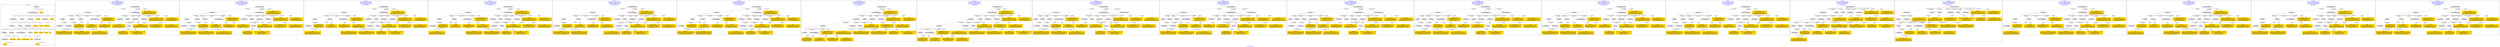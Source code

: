 digraph n0 {
fontcolor="blue"
remincross="true"
label="s27-s-the-huntington.json"
subgraph cluster_0 {
label="1-correct model"
n2[style="filled",color="white",fillcolor="lightgray",label="E12_Production1"];
n3[style="filled",color="white",fillcolor="lightgray",label="E21_Person1"];
n4[style="filled",color="white",fillcolor="lightgray",label="E55_Type1"];
n5[style="filled",color="white",fillcolor="lightgray",label="E52_Time-Span3"];
n6[style="filled",color="white",fillcolor="lightgray",label="E69_Death1"];
n7[style="filled",color="white",fillcolor="lightgray",label="E74_Group1"];
n8[style="filled",color="white",fillcolor="lightgray",label="E82_Actor_Appellation1"];
n9[style="filled",color="white",fillcolor="lightgray",label="E67_Birth1"];
n10[shape="plaintext",style="filled",fillcolor="gold",label="artist_URI"];
n11[style="filled",color="white",fillcolor="lightgray",label="E22_Man-Made_Object1"];
n12[style="filled",color="white",fillcolor="lightgray",label="E35_Title1"];
n13[style="filled",color="white",fillcolor="lightgray",label="E8_Acquisition1"];
n14[shape="plaintext",style="filled",fillcolor="gold",label="description"];
n15[style="filled",color="white",fillcolor="lightgray",label="E54_Dimension1"];
n16[shape="plaintext",style="filled",fillcolor="gold",label="object_uri"];
n17[shape="plaintext",style="filled",fillcolor="gold",label="Artwork_Title"];
n18[style="filled",color="white",fillcolor="lightgray",label="E38_Image1"];
n19[shape="plaintext",style="filled",fillcolor="gold",label="image_url"];
n20[style="filled",color="white",fillcolor="lightgray",label="E52_Time-Span1"];
n21[shape="plaintext",style="filled",fillcolor="gold",label="birth_date"];
n22[style="filled",color="white",fillcolor="lightgray",label="E52_Time-Span2"];
n23[shape="plaintext",style="filled",fillcolor="gold",label="death_date"];
n24[shape="plaintext",style="filled",fillcolor="gold",label="date"];
n25[shape="plaintext",style="filled",fillcolor="gold",label="dimensions_inch"];
n26[shape="plaintext",style="filled",fillcolor="gold",label="medium_uri"];
n27[shape="plaintext",style="filled",fillcolor="gold",label="medium"];
n28[shape="plaintext",style="filled",fillcolor="gold",label="Nationality_URI"];
n29[shape="plaintext",style="filled",fillcolor="gold",label="nationality"];
n30[shape="plaintext",style="filled",fillcolor="gold",label="artist_appellation_uri"];
n31[shape="plaintext",style="filled",fillcolor="gold",label="name"];
n32[shape="plaintext",style="filled",fillcolor="gold",label="credit_line"];
}
subgraph cluster_1 {
label="candidate 0\nlink coherence:0.896551724137931\nnode coherence:0.9259259259259259\nconfidence:0.3250879976848634\nmapping score:0.4690879745369298\ncost:127.99911\n-precision:0.62-recall:0.6"
n34[style="filled",color="white",fillcolor="lightgray",label="E12_Production1"];
n35[style="filled",color="white",fillcolor="lightgray",label="E55_Type1"];
n36[style="filled",color="white",fillcolor="lightgray",label="E21_Person1"];
n37[style="filled",color="white",fillcolor="lightgray",label="E67_Birth1"];
n38[style="filled",color="white",fillcolor="lightgray",label="E69_Death1"];
n39[style="filled",color="white",fillcolor="lightgray",label="E74_Group1"];
n40[style="filled",color="white",fillcolor="lightgray",label="E82_Actor_Appellation1"];
n41[style="filled",color="white",fillcolor="lightgray",label="E22_Man-Made_Object1"];
n42[style="filled",color="white",fillcolor="lightgray",label="E35_Title1"];
n43[style="filled",color="white",fillcolor="lightgray",label="E54_Dimension1"];
n44[style="filled",color="white",fillcolor="lightgray",label="E8_Acquisition1"];
n45[style="filled",color="white",fillcolor="lightgray",label="E33_Linguistic_Object2"];
n46[style="filled",color="white",fillcolor="lightgray",label="E52_Time-Span1"];
n47[style="filled",color="white",fillcolor="lightgray",label="E52_Time-Span3"];
n48[shape="plaintext",style="filled",fillcolor="gold",label="Artwork_Title\n[E35_Title,label,0.3]\n[E22_Man-Made_Object,P3_has_note,0.299]\n[E73_Information_Object,P3_has_note,0.249]\n[E33_Linguistic_Object,P3_has_note,0.152]"];
n49[shape="plaintext",style="filled",fillcolor="gold",label="object_uri\n[E30_Right,P3_has_note,0.454]\n[E82_Actor_Appellation,label,0.236]\n[E8_Acquisition,P3_has_note,0.187]\n[E35_Title,label,0.124]"];
n50[shape="plaintext",style="filled",fillcolor="gold",label="name\n[E82_Actor_Appellation,label,0.423]\n[E30_Right,P3_has_note,0.264]\n[E22_Man-Made_Object,P3_has_note,0.159]\n[E8_Acquisition,P3_has_note,0.154]"];
n51[shape="plaintext",style="filled",fillcolor="gold",label="credit_line\n[E8_Acquisition,P3_has_note,0.32]\n[E30_Right,P3_has_note,0.254]\n[E22_Man-Made_Object,P3_has_note,0.215]\n[E33_Linguistic_Object,P3_has_note,0.211]"];
n52[shape="plaintext",style="filled",fillcolor="gold",label="date\n[E52_Time-Span,label,0.343]\n[E52_Time-Span,P82_at_some_time_within,0.3]\n[E52_Time-Span,P82b_end_of_the_end,0.181]\n[E52_Time-Span,P82a_begin_of_the_begin,0.176]"];
n53[shape="plaintext",style="filled",fillcolor="gold",label="artist_appellation_uri\n[E82_Actor_Appellation,classLink,0.885]\n[E39_Actor,classLink,0.05]\n[E21_Person,classLink,0.05]\n[E30_Right,P3_has_note,0.015]"];
n54[shape="plaintext",style="filled",fillcolor="gold",label="birth_date\n[E52_Time-Span,P82a_begin_of_the_begin,0.473]\n[E52_Time-Span,P82_at_some_time_within,0.281]\n[E52_Time-Span,P82b_end_of_the_end,0.198]\n[E33_Linguistic_Object,P3_has_note,0.048]"];
n55[shape="plaintext",style="filled",fillcolor="gold",label="description\n[E22_Man-Made_Object,P3_has_note,0.326]\n[E34_Inscription,P3_has_note,0.321]\n[E73_Information_Object,P3_has_note,0.293]\n[E33_Linguistic_Object,P3_has_note,0.059]"];
n56[shape="plaintext",style="filled",fillcolor="gold",label="Nationality_URI\n[E74_Group,classLink,0.644]\n[E55_Type,classLink,0.206]\n[E57_Material,classLink,0.105]\n[E55_Type,label,0.046]"];
n57[shape="plaintext",style="filled",fillcolor="gold",label="image_url\n[E38_Image,classLink,0.439]\n[E78_Collection,classLink,0.231]\n[E22_Man-Made_Object,classLink,0.185]\n[E57_Material,label,0.145]"];
n58[shape="plaintext",style="filled",fillcolor="gold",label="death_date\n[E52_Time-Span,P82b_end_of_the_end,0.474]\n[E52_Time-Span,P82_at_some_time_within,0.304]\n[E52_Time-Span,P82a_begin_of_the_begin,0.113]\n[E12_Production,P3_has_note,0.11]"];
n59[shape="plaintext",style="filled",fillcolor="gold",label="artist_URI\n[E21_Person,classLink,0.316]\n[E39_Actor,classLink,0.314]\n[E82_Actor_Appellation,classLink,0.273]\n[E30_Right,P3_has_note,0.096]"];
n60[shape="plaintext",style="filled",fillcolor="gold",label="medium_uri\n[E55_Type,classLink,0.37]\n[E57_Material,classLink,0.324]\n[E74_Group,classLink,0.267]\n[E55_Type,label,0.039]"];
n61[shape="plaintext",style="filled",fillcolor="gold",label="dimensions_inch\n[E54_Dimension,P3_has_note,0.597]\n[E22_Man-Made_Object,classLink,0.157]\n[E55_Type,label,0.126]\n[E34_Inscription,P3_has_note,0.12]"];
n62[shape="plaintext",style="filled",fillcolor="gold",label="medium\n[E29_Design_or_Procedure,P3_has_note,0.302]\n[E57_Material,label,0.267]\n[E55_Type,label,0.258]\n[E57_Material,classLink,0.174]"];
n63[shape="plaintext",style="filled",fillcolor="gold",label="nationality\n[E74_Group,label,0.522]\n[E74_Group,classLink,0.273]\n[E55_Type,label,0.12]\n[E8_Acquisition,P3_has_note,0.085]"];
}
subgraph cluster_2 {
label="candidate 1\nlink coherence:0.896551724137931\nnode coherence:0.9259259259259259\nconfidence:0.3250879976848634\nmapping score:0.4690879745369298\ncost:127.99912\n-precision:0.62-recall:0.6"
n65[style="filled",color="white",fillcolor="lightgray",label="E12_Production1"];
n66[style="filled",color="white",fillcolor="lightgray",label="E55_Type1"];
n67[style="filled",color="white",fillcolor="lightgray",label="E21_Person1"];
n68[style="filled",color="white",fillcolor="lightgray",label="E67_Birth1"];
n69[style="filled",color="white",fillcolor="lightgray",label="E69_Death1"];
n70[style="filled",color="white",fillcolor="lightgray",label="E74_Group1"];
n71[style="filled",color="white",fillcolor="lightgray",label="E82_Actor_Appellation1"];
n72[style="filled",color="white",fillcolor="lightgray",label="E22_Man-Made_Object1"];
n73[style="filled",color="white",fillcolor="lightgray",label="E35_Title1"];
n74[style="filled",color="white",fillcolor="lightgray",label="E54_Dimension1"];
n75[style="filled",color="white",fillcolor="lightgray",label="E8_Acquisition1"];
n76[style="filled",color="white",fillcolor="lightgray",label="E33_Linguistic_Object1"];
n77[style="filled",color="white",fillcolor="lightgray",label="E52_Time-Span1"];
n78[style="filled",color="white",fillcolor="lightgray",label="E52_Time-Span3"];
n79[shape="plaintext",style="filled",fillcolor="gold",label="Artwork_Title\n[E35_Title,label,0.3]\n[E22_Man-Made_Object,P3_has_note,0.299]\n[E73_Information_Object,P3_has_note,0.249]\n[E33_Linguistic_Object,P3_has_note,0.152]"];
n80[shape="plaintext",style="filled",fillcolor="gold",label="object_uri\n[E30_Right,P3_has_note,0.454]\n[E82_Actor_Appellation,label,0.236]\n[E8_Acquisition,P3_has_note,0.187]\n[E35_Title,label,0.124]"];
n81[shape="plaintext",style="filled",fillcolor="gold",label="name\n[E82_Actor_Appellation,label,0.423]\n[E30_Right,P3_has_note,0.264]\n[E22_Man-Made_Object,P3_has_note,0.159]\n[E8_Acquisition,P3_has_note,0.154]"];
n82[shape="plaintext",style="filled",fillcolor="gold",label="date\n[E52_Time-Span,label,0.343]\n[E52_Time-Span,P82_at_some_time_within,0.3]\n[E52_Time-Span,P82b_end_of_the_end,0.181]\n[E52_Time-Span,P82a_begin_of_the_begin,0.176]"];
n83[shape="plaintext",style="filled",fillcolor="gold",label="artist_appellation_uri\n[E82_Actor_Appellation,classLink,0.885]\n[E39_Actor,classLink,0.05]\n[E21_Person,classLink,0.05]\n[E30_Right,P3_has_note,0.015]"];
n84[shape="plaintext",style="filled",fillcolor="gold",label="birth_date\n[E52_Time-Span,P82a_begin_of_the_begin,0.473]\n[E52_Time-Span,P82_at_some_time_within,0.281]\n[E52_Time-Span,P82b_end_of_the_end,0.198]\n[E33_Linguistic_Object,P3_has_note,0.048]"];
n85[shape="plaintext",style="filled",fillcolor="gold",label="description\n[E22_Man-Made_Object,P3_has_note,0.326]\n[E34_Inscription,P3_has_note,0.321]\n[E73_Information_Object,P3_has_note,0.293]\n[E33_Linguistic_Object,P3_has_note,0.059]"];
n86[shape="plaintext",style="filled",fillcolor="gold",label="Nationality_URI\n[E74_Group,classLink,0.644]\n[E55_Type,classLink,0.206]\n[E57_Material,classLink,0.105]\n[E55_Type,label,0.046]"];
n87[shape="plaintext",style="filled",fillcolor="gold",label="image_url\n[E38_Image,classLink,0.439]\n[E78_Collection,classLink,0.231]\n[E22_Man-Made_Object,classLink,0.185]\n[E57_Material,label,0.145]"];
n88[shape="plaintext",style="filled",fillcolor="gold",label="death_date\n[E52_Time-Span,P82b_end_of_the_end,0.474]\n[E52_Time-Span,P82_at_some_time_within,0.304]\n[E52_Time-Span,P82a_begin_of_the_begin,0.113]\n[E12_Production,P3_has_note,0.11]"];
n89[shape="plaintext",style="filled",fillcolor="gold",label="artist_URI\n[E21_Person,classLink,0.316]\n[E39_Actor,classLink,0.314]\n[E82_Actor_Appellation,classLink,0.273]\n[E30_Right,P3_has_note,0.096]"];
n90[shape="plaintext",style="filled",fillcolor="gold",label="medium_uri\n[E55_Type,classLink,0.37]\n[E57_Material,classLink,0.324]\n[E74_Group,classLink,0.267]\n[E55_Type,label,0.039]"];
n91[shape="plaintext",style="filled",fillcolor="gold",label="dimensions_inch\n[E54_Dimension,P3_has_note,0.597]\n[E22_Man-Made_Object,classLink,0.157]\n[E55_Type,label,0.126]\n[E34_Inscription,P3_has_note,0.12]"];
n92[shape="plaintext",style="filled",fillcolor="gold",label="medium\n[E29_Design_or_Procedure,P3_has_note,0.302]\n[E57_Material,label,0.267]\n[E55_Type,label,0.258]\n[E57_Material,classLink,0.174]"];
n93[shape="plaintext",style="filled",fillcolor="gold",label="credit_line\n[E8_Acquisition,P3_has_note,0.32]\n[E30_Right,P3_has_note,0.254]\n[E22_Man-Made_Object,P3_has_note,0.215]\n[E33_Linguistic_Object,P3_has_note,0.211]"];
n94[shape="plaintext",style="filled",fillcolor="gold",label="nationality\n[E74_Group,label,0.522]\n[E74_Group,classLink,0.273]\n[E55_Type,label,0.12]\n[E8_Acquisition,P3_has_note,0.085]"];
}
subgraph cluster_3 {
label="candidate 10\nlink coherence:0.8928571428571429\nnode coherence:0.9259259259259259\nconfidence:0.3236912875411009\nmapping score:0.468622404489009\ncost:27.99915\n-precision:0.61-recall:0.57"
n96[style="filled",color="white",fillcolor="lightgray",label="E12_Production1"];
n97[style="filled",color="white",fillcolor="lightgray",label="E52_Time-Span2"];
n98[style="filled",color="white",fillcolor="lightgray",label="E55_Type1"];
n99[style="filled",color="white",fillcolor="lightgray",label="E21_Person1"];
n100[style="filled",color="white",fillcolor="lightgray",label="E67_Birth1"];
n101[style="filled",color="white",fillcolor="lightgray",label="E74_Group1"];
n102[style="filled",color="white",fillcolor="lightgray",label="E82_Actor_Appellation1"];
n103[style="filled",color="white",fillcolor="lightgray",label="E22_Man-Made_Object1"];
n104[style="filled",color="white",fillcolor="lightgray",label="E35_Title1"];
n105[style="filled",color="white",fillcolor="lightgray",label="E54_Dimension1"];
n106[style="filled",color="white",fillcolor="lightgray",label="E8_Acquisition1"];
n107[style="filled",color="white",fillcolor="lightgray",label="E33_Linguistic_Object2"];
n108[style="filled",color="white",fillcolor="lightgray",label="E52_Time-Span1"];
n109[shape="plaintext",style="filled",fillcolor="gold",label="Artwork_Title\n[E35_Title,label,0.3]\n[E22_Man-Made_Object,P3_has_note,0.299]\n[E73_Information_Object,P3_has_note,0.249]\n[E33_Linguistic_Object,P3_has_note,0.152]"];
n110[shape="plaintext",style="filled",fillcolor="gold",label="object_uri\n[E30_Right,P3_has_note,0.454]\n[E82_Actor_Appellation,label,0.236]\n[E8_Acquisition,P3_has_note,0.187]\n[E35_Title,label,0.124]"];
n111[shape="plaintext",style="filled",fillcolor="gold",label="name\n[E82_Actor_Appellation,label,0.423]\n[E30_Right,P3_has_note,0.264]\n[E22_Man-Made_Object,P3_has_note,0.159]\n[E8_Acquisition,P3_has_note,0.154]"];
n112[shape="plaintext",style="filled",fillcolor="gold",label="credit_line\n[E8_Acquisition,P3_has_note,0.32]\n[E30_Right,P3_has_note,0.254]\n[E22_Man-Made_Object,P3_has_note,0.215]\n[E33_Linguistic_Object,P3_has_note,0.211]"];
n113[shape="plaintext",style="filled",fillcolor="gold",label="artist_appellation_uri\n[E82_Actor_Appellation,classLink,0.885]\n[E39_Actor,classLink,0.05]\n[E21_Person,classLink,0.05]\n[E30_Right,P3_has_note,0.015]"];
n114[shape="plaintext",style="filled",fillcolor="gold",label="description\n[E22_Man-Made_Object,P3_has_note,0.326]\n[E34_Inscription,P3_has_note,0.321]\n[E73_Information_Object,P3_has_note,0.293]\n[E33_Linguistic_Object,P3_has_note,0.059]"];
n115[shape="plaintext",style="filled",fillcolor="gold",label="Nationality_URI\n[E74_Group,classLink,0.644]\n[E55_Type,classLink,0.206]\n[E57_Material,classLink,0.105]\n[E55_Type,label,0.046]"];
n116[shape="plaintext",style="filled",fillcolor="gold",label="date\n[E52_Time-Span,label,0.343]\n[E52_Time-Span,P82_at_some_time_within,0.3]\n[E52_Time-Span,P82b_end_of_the_end,0.181]\n[E52_Time-Span,P82a_begin_of_the_begin,0.176]"];
n117[shape="plaintext",style="filled",fillcolor="gold",label="image_url\n[E38_Image,classLink,0.439]\n[E78_Collection,classLink,0.231]\n[E22_Man-Made_Object,classLink,0.185]\n[E57_Material,label,0.145]"];
n118[shape="plaintext",style="filled",fillcolor="gold",label="artist_URI\n[E21_Person,classLink,0.316]\n[E39_Actor,classLink,0.314]\n[E82_Actor_Appellation,classLink,0.273]\n[E30_Right,P3_has_note,0.096]"];
n119[shape="plaintext",style="filled",fillcolor="gold",label="birth_date\n[E52_Time-Span,P82a_begin_of_the_begin,0.473]\n[E52_Time-Span,P82_at_some_time_within,0.281]\n[E52_Time-Span,P82b_end_of_the_end,0.198]\n[E33_Linguistic_Object,P3_has_note,0.048]"];
n120[shape="plaintext",style="filled",fillcolor="gold",label="medium_uri\n[E55_Type,classLink,0.37]\n[E57_Material,classLink,0.324]\n[E74_Group,classLink,0.267]\n[E55_Type,label,0.039]"];
n121[shape="plaintext",style="filled",fillcolor="gold",label="dimensions_inch\n[E54_Dimension,P3_has_note,0.597]\n[E22_Man-Made_Object,classLink,0.157]\n[E55_Type,label,0.126]\n[E34_Inscription,P3_has_note,0.12]"];
n122[shape="plaintext",style="filled",fillcolor="gold",label="medium\n[E29_Design_or_Procedure,P3_has_note,0.302]\n[E57_Material,label,0.267]\n[E55_Type,label,0.258]\n[E57_Material,classLink,0.174]"];
n123[shape="plaintext",style="filled",fillcolor="gold",label="death_date\n[E52_Time-Span,P82b_end_of_the_end,0.474]\n[E52_Time-Span,P82_at_some_time_within,0.304]\n[E52_Time-Span,P82a_begin_of_the_begin,0.113]\n[E12_Production,P3_has_note,0.11]"];
n124[shape="plaintext",style="filled",fillcolor="gold",label="nationality\n[E74_Group,label,0.522]\n[E74_Group,classLink,0.273]\n[E55_Type,label,0.12]\n[E8_Acquisition,P3_has_note,0.085]"];
}
subgraph cluster_4 {
label="candidate 11\nlink coherence:0.8928571428571429\nnode coherence:0.9259259259259259\nconfidence:0.3236912875411009\nmapping score:0.468622404489009\ncost:27.99916\n-precision:0.61-recall:0.57"
n126[style="filled",color="white",fillcolor="lightgray",label="E12_Production1"];
n127[style="filled",color="white",fillcolor="lightgray",label="E52_Time-Span2"];
n128[style="filled",color="white",fillcolor="lightgray",label="E55_Type1"];
n129[style="filled",color="white",fillcolor="lightgray",label="E21_Person1"];
n130[style="filled",color="white",fillcolor="lightgray",label="E67_Birth1"];
n131[style="filled",color="white",fillcolor="lightgray",label="E74_Group1"];
n132[style="filled",color="white",fillcolor="lightgray",label="E82_Actor_Appellation1"];
n133[style="filled",color="white",fillcolor="lightgray",label="E22_Man-Made_Object1"];
n134[style="filled",color="white",fillcolor="lightgray",label="E35_Title1"];
n135[style="filled",color="white",fillcolor="lightgray",label="E54_Dimension1"];
n136[style="filled",color="white",fillcolor="lightgray",label="E8_Acquisition1"];
n137[style="filled",color="white",fillcolor="lightgray",label="E33_Linguistic_Object1"];
n138[style="filled",color="white",fillcolor="lightgray",label="E52_Time-Span1"];
n139[shape="plaintext",style="filled",fillcolor="gold",label="Artwork_Title\n[E35_Title,label,0.3]\n[E22_Man-Made_Object,P3_has_note,0.299]\n[E73_Information_Object,P3_has_note,0.249]\n[E33_Linguistic_Object,P3_has_note,0.152]"];
n140[shape="plaintext",style="filled",fillcolor="gold",label="object_uri\n[E30_Right,P3_has_note,0.454]\n[E82_Actor_Appellation,label,0.236]\n[E8_Acquisition,P3_has_note,0.187]\n[E35_Title,label,0.124]"];
n141[shape="plaintext",style="filled",fillcolor="gold",label="name\n[E82_Actor_Appellation,label,0.423]\n[E30_Right,P3_has_note,0.264]\n[E22_Man-Made_Object,P3_has_note,0.159]\n[E8_Acquisition,P3_has_note,0.154]"];
n142[shape="plaintext",style="filled",fillcolor="gold",label="artist_appellation_uri\n[E82_Actor_Appellation,classLink,0.885]\n[E39_Actor,classLink,0.05]\n[E21_Person,classLink,0.05]\n[E30_Right,P3_has_note,0.015]"];
n143[shape="plaintext",style="filled",fillcolor="gold",label="description\n[E22_Man-Made_Object,P3_has_note,0.326]\n[E34_Inscription,P3_has_note,0.321]\n[E73_Information_Object,P3_has_note,0.293]\n[E33_Linguistic_Object,P3_has_note,0.059]"];
n144[shape="plaintext",style="filled",fillcolor="gold",label="Nationality_URI\n[E74_Group,classLink,0.644]\n[E55_Type,classLink,0.206]\n[E57_Material,classLink,0.105]\n[E55_Type,label,0.046]"];
n145[shape="plaintext",style="filled",fillcolor="gold",label="date\n[E52_Time-Span,label,0.343]\n[E52_Time-Span,P82_at_some_time_within,0.3]\n[E52_Time-Span,P82b_end_of_the_end,0.181]\n[E52_Time-Span,P82a_begin_of_the_begin,0.176]"];
n146[shape="plaintext",style="filled",fillcolor="gold",label="image_url\n[E38_Image,classLink,0.439]\n[E78_Collection,classLink,0.231]\n[E22_Man-Made_Object,classLink,0.185]\n[E57_Material,label,0.145]"];
n147[shape="plaintext",style="filled",fillcolor="gold",label="artist_URI\n[E21_Person,classLink,0.316]\n[E39_Actor,classLink,0.314]\n[E82_Actor_Appellation,classLink,0.273]\n[E30_Right,P3_has_note,0.096]"];
n148[shape="plaintext",style="filled",fillcolor="gold",label="birth_date\n[E52_Time-Span,P82a_begin_of_the_begin,0.473]\n[E52_Time-Span,P82_at_some_time_within,0.281]\n[E52_Time-Span,P82b_end_of_the_end,0.198]\n[E33_Linguistic_Object,P3_has_note,0.048]"];
n149[shape="plaintext",style="filled",fillcolor="gold",label="medium_uri\n[E55_Type,classLink,0.37]\n[E57_Material,classLink,0.324]\n[E74_Group,classLink,0.267]\n[E55_Type,label,0.039]"];
n150[shape="plaintext",style="filled",fillcolor="gold",label="dimensions_inch\n[E54_Dimension,P3_has_note,0.597]\n[E22_Man-Made_Object,classLink,0.157]\n[E55_Type,label,0.126]\n[E34_Inscription,P3_has_note,0.12]"];
n151[shape="plaintext",style="filled",fillcolor="gold",label="medium\n[E29_Design_or_Procedure,P3_has_note,0.302]\n[E57_Material,label,0.267]\n[E55_Type,label,0.258]\n[E57_Material,classLink,0.174]"];
n152[shape="plaintext",style="filled",fillcolor="gold",label="death_date\n[E52_Time-Span,P82b_end_of_the_end,0.474]\n[E52_Time-Span,P82_at_some_time_within,0.304]\n[E52_Time-Span,P82a_begin_of_the_begin,0.113]\n[E12_Production,P3_has_note,0.11]"];
n153[shape="plaintext",style="filled",fillcolor="gold",label="credit_line\n[E8_Acquisition,P3_has_note,0.32]\n[E30_Right,P3_has_note,0.254]\n[E22_Man-Made_Object,P3_has_note,0.215]\n[E33_Linguistic_Object,P3_has_note,0.211]"];
n154[shape="plaintext",style="filled",fillcolor="gold",label="nationality\n[E74_Group,label,0.522]\n[E74_Group,classLink,0.273]\n[E55_Type,label,0.12]\n[E8_Acquisition,P3_has_note,0.085]"];
}
subgraph cluster_5 {
label="candidate 12\nlink coherence:0.8928571428571429\nnode coherence:0.9259259259259259\nconfidence:0.3236912875411009\nmapping score:0.468622404489009\ncost:126.99915\n-precision:0.68-recall:0.63"
n156[style="filled",color="white",fillcolor="lightgray",label="E12_Production1"];
n157[style="filled",color="white",fillcolor="lightgray",label="E52_Time-Span2"];
n158[style="filled",color="white",fillcolor="lightgray",label="E55_Type1"];
n159[style="filled",color="white",fillcolor="lightgray",label="E21_Person1"];
n160[style="filled",color="white",fillcolor="lightgray",label="E67_Birth1"];
n161[style="filled",color="white",fillcolor="lightgray",label="E74_Group1"];
n162[style="filled",color="white",fillcolor="lightgray",label="E82_Actor_Appellation1"];
n163[style="filled",color="white",fillcolor="lightgray",label="E22_Man-Made_Object1"];
n164[style="filled",color="white",fillcolor="lightgray",label="E35_Title1"];
n165[style="filled",color="white",fillcolor="lightgray",label="E54_Dimension1"];
n166[style="filled",color="white",fillcolor="lightgray",label="E8_Acquisition1"];
n167[style="filled",color="white",fillcolor="lightgray",label="E33_Linguistic_Object2"];
n168[style="filled",color="white",fillcolor="lightgray",label="E52_Time-Span1"];
n169[shape="plaintext",style="filled",fillcolor="gold",label="Artwork_Title\n[E35_Title,label,0.3]\n[E22_Man-Made_Object,P3_has_note,0.299]\n[E73_Information_Object,P3_has_note,0.249]\n[E33_Linguistic_Object,P3_has_note,0.152]"];
n170[shape="plaintext",style="filled",fillcolor="gold",label="object_uri\n[E30_Right,P3_has_note,0.454]\n[E82_Actor_Appellation,label,0.236]\n[E8_Acquisition,P3_has_note,0.187]\n[E35_Title,label,0.124]"];
n171[shape="plaintext",style="filled",fillcolor="gold",label="name\n[E82_Actor_Appellation,label,0.423]\n[E30_Right,P3_has_note,0.264]\n[E22_Man-Made_Object,P3_has_note,0.159]\n[E8_Acquisition,P3_has_note,0.154]"];
n172[shape="plaintext",style="filled",fillcolor="gold",label="credit_line\n[E8_Acquisition,P3_has_note,0.32]\n[E30_Right,P3_has_note,0.254]\n[E22_Man-Made_Object,P3_has_note,0.215]\n[E33_Linguistic_Object,P3_has_note,0.211]"];
n173[shape="plaintext",style="filled",fillcolor="gold",label="death_date\n[E52_Time-Span,P82b_end_of_the_end,0.474]\n[E52_Time-Span,P82_at_some_time_within,0.304]\n[E52_Time-Span,P82a_begin_of_the_begin,0.113]\n[E12_Production,P3_has_note,0.11]"];
n174[shape="plaintext",style="filled",fillcolor="gold",label="artist_appellation_uri\n[E82_Actor_Appellation,classLink,0.885]\n[E39_Actor,classLink,0.05]\n[E21_Person,classLink,0.05]\n[E30_Right,P3_has_note,0.015]"];
n175[shape="plaintext",style="filled",fillcolor="gold",label="description\n[E22_Man-Made_Object,P3_has_note,0.326]\n[E34_Inscription,P3_has_note,0.321]\n[E73_Information_Object,P3_has_note,0.293]\n[E33_Linguistic_Object,P3_has_note,0.059]"];
n176[shape="plaintext",style="filled",fillcolor="gold",label="Nationality_URI\n[E74_Group,classLink,0.644]\n[E55_Type,classLink,0.206]\n[E57_Material,classLink,0.105]\n[E55_Type,label,0.046]"];
n177[shape="plaintext",style="filled",fillcolor="gold",label="birth_date\n[E52_Time-Span,P82a_begin_of_the_begin,0.473]\n[E52_Time-Span,P82_at_some_time_within,0.281]\n[E52_Time-Span,P82b_end_of_the_end,0.198]\n[E33_Linguistic_Object,P3_has_note,0.048]"];
n178[shape="plaintext",style="filled",fillcolor="gold",label="image_url\n[E38_Image,classLink,0.439]\n[E78_Collection,classLink,0.231]\n[E22_Man-Made_Object,classLink,0.185]\n[E57_Material,label,0.145]"];
n179[shape="plaintext",style="filled",fillcolor="gold",label="artist_URI\n[E21_Person,classLink,0.316]\n[E39_Actor,classLink,0.314]\n[E82_Actor_Appellation,classLink,0.273]\n[E30_Right,P3_has_note,0.096]"];
n180[shape="plaintext",style="filled",fillcolor="gold",label="date\n[E52_Time-Span,label,0.343]\n[E52_Time-Span,P82_at_some_time_within,0.3]\n[E52_Time-Span,P82b_end_of_the_end,0.181]\n[E52_Time-Span,P82a_begin_of_the_begin,0.176]"];
n181[shape="plaintext",style="filled",fillcolor="gold",label="medium_uri\n[E55_Type,classLink,0.37]\n[E57_Material,classLink,0.324]\n[E74_Group,classLink,0.267]\n[E55_Type,label,0.039]"];
n182[shape="plaintext",style="filled",fillcolor="gold",label="dimensions_inch\n[E54_Dimension,P3_has_note,0.597]\n[E22_Man-Made_Object,classLink,0.157]\n[E55_Type,label,0.126]\n[E34_Inscription,P3_has_note,0.12]"];
n183[shape="plaintext",style="filled",fillcolor="gold",label="medium\n[E29_Design_or_Procedure,P3_has_note,0.302]\n[E57_Material,label,0.267]\n[E55_Type,label,0.258]\n[E57_Material,classLink,0.174]"];
n184[shape="plaintext",style="filled",fillcolor="gold",label="nationality\n[E74_Group,label,0.522]\n[E74_Group,classLink,0.273]\n[E55_Type,label,0.12]\n[E8_Acquisition,P3_has_note,0.085]"];
}
subgraph cluster_6 {
label="candidate 13\nlink coherence:0.8928571428571429\nnode coherence:0.9259259259259259\nconfidence:0.3236912875411009\nmapping score:0.468622404489009\ncost:126.99916\n-precision:0.68-recall:0.63"
n186[style="filled",color="white",fillcolor="lightgray",label="E12_Production1"];
n187[style="filled",color="white",fillcolor="lightgray",label="E52_Time-Span2"];
n188[style="filled",color="white",fillcolor="lightgray",label="E55_Type1"];
n189[style="filled",color="white",fillcolor="lightgray",label="E21_Person1"];
n190[style="filled",color="white",fillcolor="lightgray",label="E67_Birth1"];
n191[style="filled",color="white",fillcolor="lightgray",label="E74_Group1"];
n192[style="filled",color="white",fillcolor="lightgray",label="E82_Actor_Appellation1"];
n193[style="filled",color="white",fillcolor="lightgray",label="E22_Man-Made_Object1"];
n194[style="filled",color="white",fillcolor="lightgray",label="E35_Title1"];
n195[style="filled",color="white",fillcolor="lightgray",label="E54_Dimension1"];
n196[style="filled",color="white",fillcolor="lightgray",label="E8_Acquisition1"];
n197[style="filled",color="white",fillcolor="lightgray",label="E33_Linguistic_Object1"];
n198[style="filled",color="white",fillcolor="lightgray",label="E52_Time-Span1"];
n199[shape="plaintext",style="filled",fillcolor="gold",label="Artwork_Title\n[E35_Title,label,0.3]\n[E22_Man-Made_Object,P3_has_note,0.299]\n[E73_Information_Object,P3_has_note,0.249]\n[E33_Linguistic_Object,P3_has_note,0.152]"];
n200[shape="plaintext",style="filled",fillcolor="gold",label="object_uri\n[E30_Right,P3_has_note,0.454]\n[E82_Actor_Appellation,label,0.236]\n[E8_Acquisition,P3_has_note,0.187]\n[E35_Title,label,0.124]"];
n201[shape="plaintext",style="filled",fillcolor="gold",label="name\n[E82_Actor_Appellation,label,0.423]\n[E30_Right,P3_has_note,0.264]\n[E22_Man-Made_Object,P3_has_note,0.159]\n[E8_Acquisition,P3_has_note,0.154]"];
n202[shape="plaintext",style="filled",fillcolor="gold",label="death_date\n[E52_Time-Span,P82b_end_of_the_end,0.474]\n[E52_Time-Span,P82_at_some_time_within,0.304]\n[E52_Time-Span,P82a_begin_of_the_begin,0.113]\n[E12_Production,P3_has_note,0.11]"];
n203[shape="plaintext",style="filled",fillcolor="gold",label="artist_appellation_uri\n[E82_Actor_Appellation,classLink,0.885]\n[E39_Actor,classLink,0.05]\n[E21_Person,classLink,0.05]\n[E30_Right,P3_has_note,0.015]"];
n204[shape="plaintext",style="filled",fillcolor="gold",label="description\n[E22_Man-Made_Object,P3_has_note,0.326]\n[E34_Inscription,P3_has_note,0.321]\n[E73_Information_Object,P3_has_note,0.293]\n[E33_Linguistic_Object,P3_has_note,0.059]"];
n205[shape="plaintext",style="filled",fillcolor="gold",label="Nationality_URI\n[E74_Group,classLink,0.644]\n[E55_Type,classLink,0.206]\n[E57_Material,classLink,0.105]\n[E55_Type,label,0.046]"];
n206[shape="plaintext",style="filled",fillcolor="gold",label="birth_date\n[E52_Time-Span,P82a_begin_of_the_begin,0.473]\n[E52_Time-Span,P82_at_some_time_within,0.281]\n[E52_Time-Span,P82b_end_of_the_end,0.198]\n[E33_Linguistic_Object,P3_has_note,0.048]"];
n207[shape="plaintext",style="filled",fillcolor="gold",label="image_url\n[E38_Image,classLink,0.439]\n[E78_Collection,classLink,0.231]\n[E22_Man-Made_Object,classLink,0.185]\n[E57_Material,label,0.145]"];
n208[shape="plaintext",style="filled",fillcolor="gold",label="artist_URI\n[E21_Person,classLink,0.316]\n[E39_Actor,classLink,0.314]\n[E82_Actor_Appellation,classLink,0.273]\n[E30_Right,P3_has_note,0.096]"];
n209[shape="plaintext",style="filled",fillcolor="gold",label="date\n[E52_Time-Span,label,0.343]\n[E52_Time-Span,P82_at_some_time_within,0.3]\n[E52_Time-Span,P82b_end_of_the_end,0.181]\n[E52_Time-Span,P82a_begin_of_the_begin,0.176]"];
n210[shape="plaintext",style="filled",fillcolor="gold",label="medium_uri\n[E55_Type,classLink,0.37]\n[E57_Material,classLink,0.324]\n[E74_Group,classLink,0.267]\n[E55_Type,label,0.039]"];
n211[shape="plaintext",style="filled",fillcolor="gold",label="dimensions_inch\n[E54_Dimension,P3_has_note,0.597]\n[E22_Man-Made_Object,classLink,0.157]\n[E55_Type,label,0.126]\n[E34_Inscription,P3_has_note,0.12]"];
n212[shape="plaintext",style="filled",fillcolor="gold",label="medium\n[E29_Design_or_Procedure,P3_has_note,0.302]\n[E57_Material,label,0.267]\n[E55_Type,label,0.258]\n[E57_Material,classLink,0.174]"];
n213[shape="plaintext",style="filled",fillcolor="gold",label="credit_line\n[E8_Acquisition,P3_has_note,0.32]\n[E30_Right,P3_has_note,0.254]\n[E22_Man-Made_Object,P3_has_note,0.215]\n[E33_Linguistic_Object,P3_has_note,0.211]"];
n214[shape="plaintext",style="filled",fillcolor="gold",label="nationality\n[E74_Group,label,0.522]\n[E74_Group,classLink,0.273]\n[E55_Type,label,0.12]\n[E8_Acquisition,P3_has_note,0.085]"];
}
subgraph cluster_7 {
label="candidate 14\nlink coherence:0.8846153846153846\nnode coherence:0.8846153846153846\nconfidence:0.3357061355619734\nmapping score:0.46927384005911926\ncost:25.99915\n-precision:0.65-recall:0.57"
n216[style="filled",color="white",fillcolor="lightgray",label="E12_Production1"];
n217[style="filled",color="white",fillcolor="lightgray",label="E21_Person1"];
n218[style="filled",color="white",fillcolor="lightgray",label="E52_Time-Span2"];
n219[style="filled",color="white",fillcolor="lightgray",label="E55_Type1"];
n220[style="filled",color="white",fillcolor="lightgray",label="E74_Group1"];
n221[style="filled",color="white",fillcolor="lightgray",label="E82_Actor_Appellation1"];
n222[style="filled",color="white",fillcolor="lightgray",label="E22_Man-Made_Object1"];
n223[style="filled",color="white",fillcolor="lightgray",label="E35_Title1"];
n224[style="filled",color="white",fillcolor="lightgray",label="E54_Dimension1"];
n225[style="filled",color="white",fillcolor="lightgray",label="E8_Acquisition1"];
n226[style="filled",color="white",fillcolor="lightgray",label="E33_Linguistic_Object2"];
n227[shape="plaintext",style="filled",fillcolor="gold",label="Artwork_Title\n[E35_Title,label,0.3]\n[E22_Man-Made_Object,P3_has_note,0.299]\n[E73_Information_Object,P3_has_note,0.249]\n[E33_Linguistic_Object,P3_has_note,0.152]"];
n228[shape="plaintext",style="filled",fillcolor="gold",label="object_uri\n[E30_Right,P3_has_note,0.454]\n[E82_Actor_Appellation,label,0.236]\n[E8_Acquisition,P3_has_note,0.187]\n[E35_Title,label,0.124]"];
n229[shape="plaintext",style="filled",fillcolor="gold",label="name\n[E82_Actor_Appellation,label,0.423]\n[E30_Right,P3_has_note,0.264]\n[E22_Man-Made_Object,P3_has_note,0.159]\n[E8_Acquisition,P3_has_note,0.154]"];
n230[shape="plaintext",style="filled",fillcolor="gold",label="credit_line\n[E8_Acquisition,P3_has_note,0.32]\n[E30_Right,P3_has_note,0.254]\n[E22_Man-Made_Object,P3_has_note,0.215]\n[E33_Linguistic_Object,P3_has_note,0.211]"];
n231[shape="plaintext",style="filled",fillcolor="gold",label="artist_appellation_uri\n[E82_Actor_Appellation,classLink,0.885]\n[E39_Actor,classLink,0.05]\n[E21_Person,classLink,0.05]\n[E30_Right,P3_has_note,0.015]"];
n232[shape="plaintext",style="filled",fillcolor="gold",label="description\n[E22_Man-Made_Object,P3_has_note,0.326]\n[E34_Inscription,P3_has_note,0.321]\n[E73_Information_Object,P3_has_note,0.293]\n[E33_Linguistic_Object,P3_has_note,0.059]"];
n233[shape="plaintext",style="filled",fillcolor="gold",label="Nationality_URI\n[E74_Group,classLink,0.644]\n[E55_Type,classLink,0.206]\n[E57_Material,classLink,0.105]\n[E55_Type,label,0.046]"];
n234[shape="plaintext",style="filled",fillcolor="gold",label="image_url\n[E38_Image,classLink,0.439]\n[E78_Collection,classLink,0.231]\n[E22_Man-Made_Object,classLink,0.185]\n[E57_Material,label,0.145]"];
n235[shape="plaintext",style="filled",fillcolor="gold",label="artist_URI\n[E21_Person,classLink,0.316]\n[E39_Actor,classLink,0.314]\n[E82_Actor_Appellation,classLink,0.273]\n[E30_Right,P3_has_note,0.096]"];
n236[shape="plaintext",style="filled",fillcolor="gold",label="date\n[E52_Time-Span,label,0.343]\n[E52_Time-Span,P82_at_some_time_within,0.3]\n[E52_Time-Span,P82b_end_of_the_end,0.181]\n[E52_Time-Span,P82a_begin_of_the_begin,0.176]"];
n237[shape="plaintext",style="filled",fillcolor="gold",label="medium_uri\n[E55_Type,classLink,0.37]\n[E57_Material,classLink,0.324]\n[E74_Group,classLink,0.267]\n[E55_Type,label,0.039]"];
n238[shape="plaintext",style="filled",fillcolor="gold",label="dimensions_inch\n[E54_Dimension,P3_has_note,0.597]\n[E22_Man-Made_Object,classLink,0.157]\n[E55_Type,label,0.126]\n[E34_Inscription,P3_has_note,0.12]"];
n239[shape="plaintext",style="filled",fillcolor="gold",label="medium\n[E29_Design_or_Procedure,P3_has_note,0.302]\n[E57_Material,label,0.267]\n[E55_Type,label,0.258]\n[E57_Material,classLink,0.174]"];
n240[shape="plaintext",style="filled",fillcolor="gold",label="birth_date\n[E52_Time-Span,P82a_begin_of_the_begin,0.473]\n[E52_Time-Span,P82_at_some_time_within,0.281]\n[E52_Time-Span,P82b_end_of_the_end,0.198]\n[E33_Linguistic_Object,P3_has_note,0.048]"];
n241[shape="plaintext",style="filled",fillcolor="gold",label="death_date\n[E52_Time-Span,P82b_end_of_the_end,0.474]\n[E52_Time-Span,P82_at_some_time_within,0.304]\n[E52_Time-Span,P82a_begin_of_the_begin,0.113]\n[E12_Production,P3_has_note,0.11]"];
n242[shape="plaintext",style="filled",fillcolor="gold",label="nationality\n[E74_Group,label,0.522]\n[E74_Group,classLink,0.273]\n[E55_Type,label,0.12]\n[E8_Acquisition,P3_has_note,0.085]"];
}
subgraph cluster_8 {
label="candidate 15\nlink coherence:0.8846153846153846\nnode coherence:0.8846153846153846\nconfidence:0.3357061355619734\nmapping score:0.46927384005911926\ncost:25.99916\n-precision:0.65-recall:0.57"
n244[style="filled",color="white",fillcolor="lightgray",label="E12_Production1"];
n245[style="filled",color="white",fillcolor="lightgray",label="E21_Person1"];
n246[style="filled",color="white",fillcolor="lightgray",label="E52_Time-Span2"];
n247[style="filled",color="white",fillcolor="lightgray",label="E55_Type1"];
n248[style="filled",color="white",fillcolor="lightgray",label="E74_Group1"];
n249[style="filled",color="white",fillcolor="lightgray",label="E82_Actor_Appellation1"];
n250[style="filled",color="white",fillcolor="lightgray",label="E22_Man-Made_Object1"];
n251[style="filled",color="white",fillcolor="lightgray",label="E35_Title1"];
n252[style="filled",color="white",fillcolor="lightgray",label="E54_Dimension1"];
n253[style="filled",color="white",fillcolor="lightgray",label="E8_Acquisition1"];
n254[style="filled",color="white",fillcolor="lightgray",label="E33_Linguistic_Object1"];
n255[shape="plaintext",style="filled",fillcolor="gold",label="Artwork_Title\n[E35_Title,label,0.3]\n[E22_Man-Made_Object,P3_has_note,0.299]\n[E73_Information_Object,P3_has_note,0.249]\n[E33_Linguistic_Object,P3_has_note,0.152]"];
n256[shape="plaintext",style="filled",fillcolor="gold",label="object_uri\n[E30_Right,P3_has_note,0.454]\n[E82_Actor_Appellation,label,0.236]\n[E8_Acquisition,P3_has_note,0.187]\n[E35_Title,label,0.124]"];
n257[shape="plaintext",style="filled",fillcolor="gold",label="name\n[E82_Actor_Appellation,label,0.423]\n[E30_Right,P3_has_note,0.264]\n[E22_Man-Made_Object,P3_has_note,0.159]\n[E8_Acquisition,P3_has_note,0.154]"];
n258[shape="plaintext",style="filled",fillcolor="gold",label="artist_appellation_uri\n[E82_Actor_Appellation,classLink,0.885]\n[E39_Actor,classLink,0.05]\n[E21_Person,classLink,0.05]\n[E30_Right,P3_has_note,0.015]"];
n259[shape="plaintext",style="filled",fillcolor="gold",label="description\n[E22_Man-Made_Object,P3_has_note,0.326]\n[E34_Inscription,P3_has_note,0.321]\n[E73_Information_Object,P3_has_note,0.293]\n[E33_Linguistic_Object,P3_has_note,0.059]"];
n260[shape="plaintext",style="filled",fillcolor="gold",label="Nationality_URI\n[E74_Group,classLink,0.644]\n[E55_Type,classLink,0.206]\n[E57_Material,classLink,0.105]\n[E55_Type,label,0.046]"];
n261[shape="plaintext",style="filled",fillcolor="gold",label="image_url\n[E38_Image,classLink,0.439]\n[E78_Collection,classLink,0.231]\n[E22_Man-Made_Object,classLink,0.185]\n[E57_Material,label,0.145]"];
n262[shape="plaintext",style="filled",fillcolor="gold",label="artist_URI\n[E21_Person,classLink,0.316]\n[E39_Actor,classLink,0.314]\n[E82_Actor_Appellation,classLink,0.273]\n[E30_Right,P3_has_note,0.096]"];
n263[shape="plaintext",style="filled",fillcolor="gold",label="date\n[E52_Time-Span,label,0.343]\n[E52_Time-Span,P82_at_some_time_within,0.3]\n[E52_Time-Span,P82b_end_of_the_end,0.181]\n[E52_Time-Span,P82a_begin_of_the_begin,0.176]"];
n264[shape="plaintext",style="filled",fillcolor="gold",label="medium_uri\n[E55_Type,classLink,0.37]\n[E57_Material,classLink,0.324]\n[E74_Group,classLink,0.267]\n[E55_Type,label,0.039]"];
n265[shape="plaintext",style="filled",fillcolor="gold",label="dimensions_inch\n[E54_Dimension,P3_has_note,0.597]\n[E22_Man-Made_Object,classLink,0.157]\n[E55_Type,label,0.126]\n[E34_Inscription,P3_has_note,0.12]"];
n266[shape="plaintext",style="filled",fillcolor="gold",label="medium\n[E29_Design_or_Procedure,P3_has_note,0.302]\n[E57_Material,label,0.267]\n[E55_Type,label,0.258]\n[E57_Material,classLink,0.174]"];
n267[shape="plaintext",style="filled",fillcolor="gold",label="birth_date\n[E52_Time-Span,P82a_begin_of_the_begin,0.473]\n[E52_Time-Span,P82_at_some_time_within,0.281]\n[E52_Time-Span,P82b_end_of_the_end,0.198]\n[E33_Linguistic_Object,P3_has_note,0.048]"];
n268[shape="plaintext",style="filled",fillcolor="gold",label="death_date\n[E52_Time-Span,P82b_end_of_the_end,0.474]\n[E52_Time-Span,P82_at_some_time_within,0.304]\n[E52_Time-Span,P82a_begin_of_the_begin,0.113]\n[E12_Production,P3_has_note,0.11]"];
n269[shape="plaintext",style="filled",fillcolor="gold",label="credit_line\n[E8_Acquisition,P3_has_note,0.32]\n[E30_Right,P3_has_note,0.254]\n[E22_Man-Made_Object,P3_has_note,0.215]\n[E33_Linguistic_Object,P3_has_note,0.211]"];
n270[shape="plaintext",style="filled",fillcolor="gold",label="nationality\n[E74_Group,label,0.522]\n[E74_Group,classLink,0.273]\n[E55_Type,label,0.12]\n[E8_Acquisition,P3_has_note,0.085]"];
}
subgraph cluster_9 {
label="candidate 16\nlink coherence:0.8666666666666667\nnode coherence:0.9259259259259259\nconfidence:0.3250879976848634\nmapping score:0.4690879745369298\ncost:227.99911\n-precision:0.6-recall:0.6"
n272[style="filled",color="white",fillcolor="lightgray",label="E12_Production1"];
n273[style="filled",color="white",fillcolor="lightgray",label="E55_Type1"];
n274[style="filled",color="white",fillcolor="lightgray",label="E21_Person1"];
n275[style="filled",color="white",fillcolor="lightgray",label="E67_Birth1"];
n276[style="filled",color="white",fillcolor="lightgray",label="E69_Death1"];
n277[style="filled",color="white",fillcolor="lightgray",label="E74_Group1"];
n278[style="filled",color="white",fillcolor="lightgray",label="E82_Actor_Appellation1"];
n279[style="filled",color="white",fillcolor="lightgray",label="E22_Man-Made_Object1"];
n280[style="filled",color="white",fillcolor="lightgray",label="E35_Title1"];
n281[style="filled",color="white",fillcolor="lightgray",label="E54_Dimension1"];
n282[style="filled",color="white",fillcolor="lightgray",label="E8_Acquisition1"];
n283[style="filled",color="white",fillcolor="lightgray",label="E33_Linguistic_Object2"];
n284[style="filled",color="white",fillcolor="lightgray",label="E52_Time-Span1"];
n285[style="filled",color="white",fillcolor="lightgray",label="E52_Time-Span3"];
n286[style="filled",color="white",fillcolor="lightgray",label="E33_Linguistic_Object1"];
n287[shape="plaintext",style="filled",fillcolor="gold",label="Artwork_Title\n[E35_Title,label,0.3]\n[E22_Man-Made_Object,P3_has_note,0.299]\n[E73_Information_Object,P3_has_note,0.249]\n[E33_Linguistic_Object,P3_has_note,0.152]"];
n288[shape="plaintext",style="filled",fillcolor="gold",label="object_uri\n[E30_Right,P3_has_note,0.454]\n[E82_Actor_Appellation,label,0.236]\n[E8_Acquisition,P3_has_note,0.187]\n[E35_Title,label,0.124]"];
n289[shape="plaintext",style="filled",fillcolor="gold",label="name\n[E82_Actor_Appellation,label,0.423]\n[E30_Right,P3_has_note,0.264]\n[E22_Man-Made_Object,P3_has_note,0.159]\n[E8_Acquisition,P3_has_note,0.154]"];
n290[shape="plaintext",style="filled",fillcolor="gold",label="date\n[E52_Time-Span,label,0.343]\n[E52_Time-Span,P82_at_some_time_within,0.3]\n[E52_Time-Span,P82b_end_of_the_end,0.181]\n[E52_Time-Span,P82a_begin_of_the_begin,0.176]"];
n291[shape="plaintext",style="filled",fillcolor="gold",label="artist_appellation_uri\n[E82_Actor_Appellation,classLink,0.885]\n[E39_Actor,classLink,0.05]\n[E21_Person,classLink,0.05]\n[E30_Right,P3_has_note,0.015]"];
n292[shape="plaintext",style="filled",fillcolor="gold",label="birth_date\n[E52_Time-Span,P82a_begin_of_the_begin,0.473]\n[E52_Time-Span,P82_at_some_time_within,0.281]\n[E52_Time-Span,P82b_end_of_the_end,0.198]\n[E33_Linguistic_Object,P3_has_note,0.048]"];
n293[shape="plaintext",style="filled",fillcolor="gold",label="description\n[E22_Man-Made_Object,P3_has_note,0.326]\n[E34_Inscription,P3_has_note,0.321]\n[E73_Information_Object,P3_has_note,0.293]\n[E33_Linguistic_Object,P3_has_note,0.059]"];
n294[shape="plaintext",style="filled",fillcolor="gold",label="Nationality_URI\n[E74_Group,classLink,0.644]\n[E55_Type,classLink,0.206]\n[E57_Material,classLink,0.105]\n[E55_Type,label,0.046]"];
n295[shape="plaintext",style="filled",fillcolor="gold",label="image_url\n[E38_Image,classLink,0.439]\n[E78_Collection,classLink,0.231]\n[E22_Man-Made_Object,classLink,0.185]\n[E57_Material,label,0.145]"];
n296[shape="plaintext",style="filled",fillcolor="gold",label="death_date\n[E52_Time-Span,P82b_end_of_the_end,0.474]\n[E52_Time-Span,P82_at_some_time_within,0.304]\n[E52_Time-Span,P82a_begin_of_the_begin,0.113]\n[E12_Production,P3_has_note,0.11]"];
n297[shape="plaintext",style="filled",fillcolor="gold",label="artist_URI\n[E21_Person,classLink,0.316]\n[E39_Actor,classLink,0.314]\n[E82_Actor_Appellation,classLink,0.273]\n[E30_Right,P3_has_note,0.096]"];
n298[shape="plaintext",style="filled",fillcolor="gold",label="medium_uri\n[E55_Type,classLink,0.37]\n[E57_Material,classLink,0.324]\n[E74_Group,classLink,0.267]\n[E55_Type,label,0.039]"];
n299[shape="plaintext",style="filled",fillcolor="gold",label="dimensions_inch\n[E54_Dimension,P3_has_note,0.597]\n[E22_Man-Made_Object,classLink,0.157]\n[E55_Type,label,0.126]\n[E34_Inscription,P3_has_note,0.12]"];
n300[shape="plaintext",style="filled",fillcolor="gold",label="medium\n[E29_Design_or_Procedure,P3_has_note,0.302]\n[E57_Material,label,0.267]\n[E55_Type,label,0.258]\n[E57_Material,classLink,0.174]"];
n301[shape="plaintext",style="filled",fillcolor="gold",label="credit_line\n[E8_Acquisition,P3_has_note,0.32]\n[E30_Right,P3_has_note,0.254]\n[E22_Man-Made_Object,P3_has_note,0.215]\n[E33_Linguistic_Object,P3_has_note,0.211]"];
n302[shape="plaintext",style="filled",fillcolor="gold",label="nationality\n[E74_Group,label,0.522]\n[E74_Group,classLink,0.273]\n[E55_Type,label,0.12]\n[E8_Acquisition,P3_has_note,0.085]"];
}
subgraph cluster_10 {
label="candidate 17\nlink coherence:0.8666666666666667\nnode coherence:0.9259259259259259\nconfidence:0.3250879976848634\nmapping score:0.4690879745369298\ncost:227.99912\n-precision:0.6-recall:0.6"
n304[style="filled",color="white",fillcolor="lightgray",label="E12_Production1"];
n305[style="filled",color="white",fillcolor="lightgray",label="E55_Type1"];
n306[style="filled",color="white",fillcolor="lightgray",label="E21_Person1"];
n307[style="filled",color="white",fillcolor="lightgray",label="E67_Birth1"];
n308[style="filled",color="white",fillcolor="lightgray",label="E69_Death1"];
n309[style="filled",color="white",fillcolor="lightgray",label="E74_Group1"];
n310[style="filled",color="white",fillcolor="lightgray",label="E82_Actor_Appellation1"];
n311[style="filled",color="white",fillcolor="lightgray",label="E22_Man-Made_Object1"];
n312[style="filled",color="white",fillcolor="lightgray",label="E35_Title1"];
n313[style="filled",color="white",fillcolor="lightgray",label="E54_Dimension1"];
n314[style="filled",color="white",fillcolor="lightgray",label="E8_Acquisition1"];
n315[style="filled",color="white",fillcolor="lightgray",label="E33_Linguistic_Object1"];
n316[style="filled",color="white",fillcolor="lightgray",label="E52_Time-Span1"];
n317[style="filled",color="white",fillcolor="lightgray",label="E52_Time-Span3"];
n318[style="filled",color="white",fillcolor="lightgray",label="E33_Linguistic_Object2"];
n319[shape="plaintext",style="filled",fillcolor="gold",label="Artwork_Title\n[E35_Title,label,0.3]\n[E22_Man-Made_Object,P3_has_note,0.299]\n[E73_Information_Object,P3_has_note,0.249]\n[E33_Linguistic_Object,P3_has_note,0.152]"];
n320[shape="plaintext",style="filled",fillcolor="gold",label="object_uri\n[E30_Right,P3_has_note,0.454]\n[E82_Actor_Appellation,label,0.236]\n[E8_Acquisition,P3_has_note,0.187]\n[E35_Title,label,0.124]"];
n321[shape="plaintext",style="filled",fillcolor="gold",label="name\n[E82_Actor_Appellation,label,0.423]\n[E30_Right,P3_has_note,0.264]\n[E22_Man-Made_Object,P3_has_note,0.159]\n[E8_Acquisition,P3_has_note,0.154]"];
n322[shape="plaintext",style="filled",fillcolor="gold",label="credit_line\n[E8_Acquisition,P3_has_note,0.32]\n[E30_Right,P3_has_note,0.254]\n[E22_Man-Made_Object,P3_has_note,0.215]\n[E33_Linguistic_Object,P3_has_note,0.211]"];
n323[shape="plaintext",style="filled",fillcolor="gold",label="date\n[E52_Time-Span,label,0.343]\n[E52_Time-Span,P82_at_some_time_within,0.3]\n[E52_Time-Span,P82b_end_of_the_end,0.181]\n[E52_Time-Span,P82a_begin_of_the_begin,0.176]"];
n324[shape="plaintext",style="filled",fillcolor="gold",label="artist_appellation_uri\n[E82_Actor_Appellation,classLink,0.885]\n[E39_Actor,classLink,0.05]\n[E21_Person,classLink,0.05]\n[E30_Right,P3_has_note,0.015]"];
n325[shape="plaintext",style="filled",fillcolor="gold",label="birth_date\n[E52_Time-Span,P82a_begin_of_the_begin,0.473]\n[E52_Time-Span,P82_at_some_time_within,0.281]\n[E52_Time-Span,P82b_end_of_the_end,0.198]\n[E33_Linguistic_Object,P3_has_note,0.048]"];
n326[shape="plaintext",style="filled",fillcolor="gold",label="description\n[E22_Man-Made_Object,P3_has_note,0.326]\n[E34_Inscription,P3_has_note,0.321]\n[E73_Information_Object,P3_has_note,0.293]\n[E33_Linguistic_Object,P3_has_note,0.059]"];
n327[shape="plaintext",style="filled",fillcolor="gold",label="Nationality_URI\n[E74_Group,classLink,0.644]\n[E55_Type,classLink,0.206]\n[E57_Material,classLink,0.105]\n[E55_Type,label,0.046]"];
n328[shape="plaintext",style="filled",fillcolor="gold",label="image_url\n[E38_Image,classLink,0.439]\n[E78_Collection,classLink,0.231]\n[E22_Man-Made_Object,classLink,0.185]\n[E57_Material,label,0.145]"];
n329[shape="plaintext",style="filled",fillcolor="gold",label="death_date\n[E52_Time-Span,P82b_end_of_the_end,0.474]\n[E52_Time-Span,P82_at_some_time_within,0.304]\n[E52_Time-Span,P82a_begin_of_the_begin,0.113]\n[E12_Production,P3_has_note,0.11]"];
n330[shape="plaintext",style="filled",fillcolor="gold",label="artist_URI\n[E21_Person,classLink,0.316]\n[E39_Actor,classLink,0.314]\n[E82_Actor_Appellation,classLink,0.273]\n[E30_Right,P3_has_note,0.096]"];
n331[shape="plaintext",style="filled",fillcolor="gold",label="medium_uri\n[E55_Type,classLink,0.37]\n[E57_Material,classLink,0.324]\n[E74_Group,classLink,0.267]\n[E55_Type,label,0.039]"];
n332[shape="plaintext",style="filled",fillcolor="gold",label="dimensions_inch\n[E54_Dimension,P3_has_note,0.597]\n[E22_Man-Made_Object,classLink,0.157]\n[E55_Type,label,0.126]\n[E34_Inscription,P3_has_note,0.12]"];
n333[shape="plaintext",style="filled",fillcolor="gold",label="medium\n[E29_Design_or_Procedure,P3_has_note,0.302]\n[E57_Material,label,0.267]\n[E55_Type,label,0.258]\n[E57_Material,classLink,0.174]"];
n334[shape="plaintext",style="filled",fillcolor="gold",label="nationality\n[E74_Group,label,0.522]\n[E74_Group,classLink,0.273]\n[E55_Type,label,0.12]\n[E8_Acquisition,P3_has_note,0.085]"];
}
subgraph cluster_11 {
label="candidate 18\nlink coherence:0.8666666666666667\nnode coherence:0.9259259259259259\nconfidence:0.3236912875411009\nmapping score:0.468622404489009\ncost:227.99911\n-precision:0.63-recall:0.63"
n336[style="filled",color="white",fillcolor="lightgray",label="E12_Production1"];
n337[style="filled",color="white",fillcolor="lightgray",label="E55_Type1"];
n338[style="filled",color="white",fillcolor="lightgray",label="E21_Person1"];
n339[style="filled",color="white",fillcolor="lightgray",label="E67_Birth1"];
n340[style="filled",color="white",fillcolor="lightgray",label="E69_Death1"];
n341[style="filled",color="white",fillcolor="lightgray",label="E74_Group1"];
n342[style="filled",color="white",fillcolor="lightgray",label="E82_Actor_Appellation1"];
n343[style="filled",color="white",fillcolor="lightgray",label="E22_Man-Made_Object1"];
n344[style="filled",color="white",fillcolor="lightgray",label="E35_Title1"];
n345[style="filled",color="white",fillcolor="lightgray",label="E54_Dimension1"];
n346[style="filled",color="white",fillcolor="lightgray",label="E8_Acquisition1"];
n347[style="filled",color="white",fillcolor="lightgray",label="E33_Linguistic_Object2"];
n348[style="filled",color="white",fillcolor="lightgray",label="E52_Time-Span1"];
n349[style="filled",color="white",fillcolor="lightgray",label="E52_Time-Span3"];
n350[style="filled",color="white",fillcolor="lightgray",label="E33_Linguistic_Object1"];
n351[shape="plaintext",style="filled",fillcolor="gold",label="Artwork_Title\n[E35_Title,label,0.3]\n[E22_Man-Made_Object,P3_has_note,0.299]\n[E73_Information_Object,P3_has_note,0.249]\n[E33_Linguistic_Object,P3_has_note,0.152]"];
n352[shape="plaintext",style="filled",fillcolor="gold",label="object_uri\n[E30_Right,P3_has_note,0.454]\n[E82_Actor_Appellation,label,0.236]\n[E8_Acquisition,P3_has_note,0.187]\n[E35_Title,label,0.124]"];
n353[shape="plaintext",style="filled",fillcolor="gold",label="name\n[E82_Actor_Appellation,label,0.423]\n[E30_Right,P3_has_note,0.264]\n[E22_Man-Made_Object,P3_has_note,0.159]\n[E8_Acquisition,P3_has_note,0.154]"];
n354[shape="plaintext",style="filled",fillcolor="gold",label="date\n[E52_Time-Span,label,0.343]\n[E52_Time-Span,P82_at_some_time_within,0.3]\n[E52_Time-Span,P82b_end_of_the_end,0.181]\n[E52_Time-Span,P82a_begin_of_the_begin,0.176]"];
n355[shape="plaintext",style="filled",fillcolor="gold",label="death_date\n[E52_Time-Span,P82b_end_of_the_end,0.474]\n[E52_Time-Span,P82_at_some_time_within,0.304]\n[E52_Time-Span,P82a_begin_of_the_begin,0.113]\n[E12_Production,P3_has_note,0.11]"];
n356[shape="plaintext",style="filled",fillcolor="gold",label="artist_appellation_uri\n[E82_Actor_Appellation,classLink,0.885]\n[E39_Actor,classLink,0.05]\n[E21_Person,classLink,0.05]\n[E30_Right,P3_has_note,0.015]"];
n357[shape="plaintext",style="filled",fillcolor="gold",label="description\n[E22_Man-Made_Object,P3_has_note,0.326]\n[E34_Inscription,P3_has_note,0.321]\n[E73_Information_Object,P3_has_note,0.293]\n[E33_Linguistic_Object,P3_has_note,0.059]"];
n358[shape="plaintext",style="filled",fillcolor="gold",label="Nationality_URI\n[E74_Group,classLink,0.644]\n[E55_Type,classLink,0.206]\n[E57_Material,classLink,0.105]\n[E55_Type,label,0.046]"];
n359[shape="plaintext",style="filled",fillcolor="gold",label="birth_date\n[E52_Time-Span,P82a_begin_of_the_begin,0.473]\n[E52_Time-Span,P82_at_some_time_within,0.281]\n[E52_Time-Span,P82b_end_of_the_end,0.198]\n[E33_Linguistic_Object,P3_has_note,0.048]"];
n360[shape="plaintext",style="filled",fillcolor="gold",label="image_url\n[E38_Image,classLink,0.439]\n[E78_Collection,classLink,0.231]\n[E22_Man-Made_Object,classLink,0.185]\n[E57_Material,label,0.145]"];
n361[shape="plaintext",style="filled",fillcolor="gold",label="artist_URI\n[E21_Person,classLink,0.316]\n[E39_Actor,classLink,0.314]\n[E82_Actor_Appellation,classLink,0.273]\n[E30_Right,P3_has_note,0.096]"];
n362[shape="plaintext",style="filled",fillcolor="gold",label="medium_uri\n[E55_Type,classLink,0.37]\n[E57_Material,classLink,0.324]\n[E74_Group,classLink,0.267]\n[E55_Type,label,0.039]"];
n363[shape="plaintext",style="filled",fillcolor="gold",label="dimensions_inch\n[E54_Dimension,P3_has_note,0.597]\n[E22_Man-Made_Object,classLink,0.157]\n[E55_Type,label,0.126]\n[E34_Inscription,P3_has_note,0.12]"];
n364[shape="plaintext",style="filled",fillcolor="gold",label="medium\n[E29_Design_or_Procedure,P3_has_note,0.302]\n[E57_Material,label,0.267]\n[E55_Type,label,0.258]\n[E57_Material,classLink,0.174]"];
n365[shape="plaintext",style="filled",fillcolor="gold",label="credit_line\n[E8_Acquisition,P3_has_note,0.32]\n[E30_Right,P3_has_note,0.254]\n[E22_Man-Made_Object,P3_has_note,0.215]\n[E33_Linguistic_Object,P3_has_note,0.211]"];
n366[shape="plaintext",style="filled",fillcolor="gold",label="nationality\n[E74_Group,label,0.522]\n[E74_Group,classLink,0.273]\n[E55_Type,label,0.12]\n[E8_Acquisition,P3_has_note,0.085]"];
}
subgraph cluster_12 {
label="candidate 19\nlink coherence:0.8666666666666667\nnode coherence:0.9259259259259259\nconfidence:0.3236912875411009\nmapping score:0.468622404489009\ncost:227.99912\n-precision:0.63-recall:0.63"
n368[style="filled",color="white",fillcolor="lightgray",label="E12_Production1"];
n369[style="filled",color="white",fillcolor="lightgray",label="E55_Type1"];
n370[style="filled",color="white",fillcolor="lightgray",label="E21_Person1"];
n371[style="filled",color="white",fillcolor="lightgray",label="E67_Birth1"];
n372[style="filled",color="white",fillcolor="lightgray",label="E69_Death1"];
n373[style="filled",color="white",fillcolor="lightgray",label="E74_Group1"];
n374[style="filled",color="white",fillcolor="lightgray",label="E82_Actor_Appellation1"];
n375[style="filled",color="white",fillcolor="lightgray",label="E22_Man-Made_Object1"];
n376[style="filled",color="white",fillcolor="lightgray",label="E35_Title1"];
n377[style="filled",color="white",fillcolor="lightgray",label="E54_Dimension1"];
n378[style="filled",color="white",fillcolor="lightgray",label="E8_Acquisition1"];
n379[style="filled",color="white",fillcolor="lightgray",label="E33_Linguistic_Object1"];
n380[style="filled",color="white",fillcolor="lightgray",label="E52_Time-Span1"];
n381[style="filled",color="white",fillcolor="lightgray",label="E52_Time-Span3"];
n382[style="filled",color="white",fillcolor="lightgray",label="E33_Linguistic_Object2"];
n383[shape="plaintext",style="filled",fillcolor="gold",label="Artwork_Title\n[E35_Title,label,0.3]\n[E22_Man-Made_Object,P3_has_note,0.299]\n[E73_Information_Object,P3_has_note,0.249]\n[E33_Linguistic_Object,P3_has_note,0.152]"];
n384[shape="plaintext",style="filled",fillcolor="gold",label="object_uri\n[E30_Right,P3_has_note,0.454]\n[E82_Actor_Appellation,label,0.236]\n[E8_Acquisition,P3_has_note,0.187]\n[E35_Title,label,0.124]"];
n385[shape="plaintext",style="filled",fillcolor="gold",label="name\n[E82_Actor_Appellation,label,0.423]\n[E30_Right,P3_has_note,0.264]\n[E22_Man-Made_Object,P3_has_note,0.159]\n[E8_Acquisition,P3_has_note,0.154]"];
n386[shape="plaintext",style="filled",fillcolor="gold",label="credit_line\n[E8_Acquisition,P3_has_note,0.32]\n[E30_Right,P3_has_note,0.254]\n[E22_Man-Made_Object,P3_has_note,0.215]\n[E33_Linguistic_Object,P3_has_note,0.211]"];
n387[shape="plaintext",style="filled",fillcolor="gold",label="date\n[E52_Time-Span,label,0.343]\n[E52_Time-Span,P82_at_some_time_within,0.3]\n[E52_Time-Span,P82b_end_of_the_end,0.181]\n[E52_Time-Span,P82a_begin_of_the_begin,0.176]"];
n388[shape="plaintext",style="filled",fillcolor="gold",label="death_date\n[E52_Time-Span,P82b_end_of_the_end,0.474]\n[E52_Time-Span,P82_at_some_time_within,0.304]\n[E52_Time-Span,P82a_begin_of_the_begin,0.113]\n[E12_Production,P3_has_note,0.11]"];
n389[shape="plaintext",style="filled",fillcolor="gold",label="artist_appellation_uri\n[E82_Actor_Appellation,classLink,0.885]\n[E39_Actor,classLink,0.05]\n[E21_Person,classLink,0.05]\n[E30_Right,P3_has_note,0.015]"];
n390[shape="plaintext",style="filled",fillcolor="gold",label="description\n[E22_Man-Made_Object,P3_has_note,0.326]\n[E34_Inscription,P3_has_note,0.321]\n[E73_Information_Object,P3_has_note,0.293]\n[E33_Linguistic_Object,P3_has_note,0.059]"];
n391[shape="plaintext",style="filled",fillcolor="gold",label="Nationality_URI\n[E74_Group,classLink,0.644]\n[E55_Type,classLink,0.206]\n[E57_Material,classLink,0.105]\n[E55_Type,label,0.046]"];
n392[shape="plaintext",style="filled",fillcolor="gold",label="birth_date\n[E52_Time-Span,P82a_begin_of_the_begin,0.473]\n[E52_Time-Span,P82_at_some_time_within,0.281]\n[E52_Time-Span,P82b_end_of_the_end,0.198]\n[E33_Linguistic_Object,P3_has_note,0.048]"];
n393[shape="plaintext",style="filled",fillcolor="gold",label="image_url\n[E38_Image,classLink,0.439]\n[E78_Collection,classLink,0.231]\n[E22_Man-Made_Object,classLink,0.185]\n[E57_Material,label,0.145]"];
n394[shape="plaintext",style="filled",fillcolor="gold",label="artist_URI\n[E21_Person,classLink,0.316]\n[E39_Actor,classLink,0.314]\n[E82_Actor_Appellation,classLink,0.273]\n[E30_Right,P3_has_note,0.096]"];
n395[shape="plaintext",style="filled",fillcolor="gold",label="medium_uri\n[E55_Type,classLink,0.37]\n[E57_Material,classLink,0.324]\n[E74_Group,classLink,0.267]\n[E55_Type,label,0.039]"];
n396[shape="plaintext",style="filled",fillcolor="gold",label="dimensions_inch\n[E54_Dimension,P3_has_note,0.597]\n[E22_Man-Made_Object,classLink,0.157]\n[E55_Type,label,0.126]\n[E34_Inscription,P3_has_note,0.12]"];
n397[shape="plaintext",style="filled",fillcolor="gold",label="medium\n[E29_Design_or_Procedure,P3_has_note,0.302]\n[E57_Material,label,0.267]\n[E55_Type,label,0.258]\n[E57_Material,classLink,0.174]"];
n398[shape="plaintext",style="filled",fillcolor="gold",label="nationality\n[E74_Group,label,0.522]\n[E74_Group,classLink,0.273]\n[E55_Type,label,0.12]\n[E8_Acquisition,P3_has_note,0.085]"];
}
subgraph cluster_13 {
label="candidate 2\nlink coherence:0.896551724137931\nnode coherence:0.9259259259259259\nconfidence:0.3236912875411009\nmapping score:0.468622404489009\ncost:127.99911\n-precision:0.66-recall:0.63"
n400[style="filled",color="white",fillcolor="lightgray",label="E12_Production1"];
n401[style="filled",color="white",fillcolor="lightgray",label="E55_Type1"];
n402[style="filled",color="white",fillcolor="lightgray",label="E21_Person1"];
n403[style="filled",color="white",fillcolor="lightgray",label="E67_Birth1"];
n404[style="filled",color="white",fillcolor="lightgray",label="E69_Death1"];
n405[style="filled",color="white",fillcolor="lightgray",label="E74_Group1"];
n406[style="filled",color="white",fillcolor="lightgray",label="E82_Actor_Appellation1"];
n407[style="filled",color="white",fillcolor="lightgray",label="E22_Man-Made_Object1"];
n408[style="filled",color="white",fillcolor="lightgray",label="E35_Title1"];
n409[style="filled",color="white",fillcolor="lightgray",label="E54_Dimension1"];
n410[style="filled",color="white",fillcolor="lightgray",label="E8_Acquisition1"];
n411[style="filled",color="white",fillcolor="lightgray",label="E33_Linguistic_Object2"];
n412[style="filled",color="white",fillcolor="lightgray",label="E52_Time-Span1"];
n413[style="filled",color="white",fillcolor="lightgray",label="E52_Time-Span3"];
n414[shape="plaintext",style="filled",fillcolor="gold",label="Artwork_Title\n[E35_Title,label,0.3]\n[E22_Man-Made_Object,P3_has_note,0.299]\n[E73_Information_Object,P3_has_note,0.249]\n[E33_Linguistic_Object,P3_has_note,0.152]"];
n415[shape="plaintext",style="filled",fillcolor="gold",label="object_uri\n[E30_Right,P3_has_note,0.454]\n[E82_Actor_Appellation,label,0.236]\n[E8_Acquisition,P3_has_note,0.187]\n[E35_Title,label,0.124]"];
n416[shape="plaintext",style="filled",fillcolor="gold",label="name\n[E82_Actor_Appellation,label,0.423]\n[E30_Right,P3_has_note,0.264]\n[E22_Man-Made_Object,P3_has_note,0.159]\n[E8_Acquisition,P3_has_note,0.154]"];
n417[shape="plaintext",style="filled",fillcolor="gold",label="credit_line\n[E8_Acquisition,P3_has_note,0.32]\n[E30_Right,P3_has_note,0.254]\n[E22_Man-Made_Object,P3_has_note,0.215]\n[E33_Linguistic_Object,P3_has_note,0.211]"];
n418[shape="plaintext",style="filled",fillcolor="gold",label="date\n[E52_Time-Span,label,0.343]\n[E52_Time-Span,P82_at_some_time_within,0.3]\n[E52_Time-Span,P82b_end_of_the_end,0.181]\n[E52_Time-Span,P82a_begin_of_the_begin,0.176]"];
n419[shape="plaintext",style="filled",fillcolor="gold",label="death_date\n[E52_Time-Span,P82b_end_of_the_end,0.474]\n[E52_Time-Span,P82_at_some_time_within,0.304]\n[E52_Time-Span,P82a_begin_of_the_begin,0.113]\n[E12_Production,P3_has_note,0.11]"];
n420[shape="plaintext",style="filled",fillcolor="gold",label="artist_appellation_uri\n[E82_Actor_Appellation,classLink,0.885]\n[E39_Actor,classLink,0.05]\n[E21_Person,classLink,0.05]\n[E30_Right,P3_has_note,0.015]"];
n421[shape="plaintext",style="filled",fillcolor="gold",label="description\n[E22_Man-Made_Object,P3_has_note,0.326]\n[E34_Inscription,P3_has_note,0.321]\n[E73_Information_Object,P3_has_note,0.293]\n[E33_Linguistic_Object,P3_has_note,0.059]"];
n422[shape="plaintext",style="filled",fillcolor="gold",label="Nationality_URI\n[E74_Group,classLink,0.644]\n[E55_Type,classLink,0.206]\n[E57_Material,classLink,0.105]\n[E55_Type,label,0.046]"];
n423[shape="plaintext",style="filled",fillcolor="gold",label="birth_date\n[E52_Time-Span,P82a_begin_of_the_begin,0.473]\n[E52_Time-Span,P82_at_some_time_within,0.281]\n[E52_Time-Span,P82b_end_of_the_end,0.198]\n[E33_Linguistic_Object,P3_has_note,0.048]"];
n424[shape="plaintext",style="filled",fillcolor="gold",label="image_url\n[E38_Image,classLink,0.439]\n[E78_Collection,classLink,0.231]\n[E22_Man-Made_Object,classLink,0.185]\n[E57_Material,label,0.145]"];
n425[shape="plaintext",style="filled",fillcolor="gold",label="artist_URI\n[E21_Person,classLink,0.316]\n[E39_Actor,classLink,0.314]\n[E82_Actor_Appellation,classLink,0.273]\n[E30_Right,P3_has_note,0.096]"];
n426[shape="plaintext",style="filled",fillcolor="gold",label="medium_uri\n[E55_Type,classLink,0.37]\n[E57_Material,classLink,0.324]\n[E74_Group,classLink,0.267]\n[E55_Type,label,0.039]"];
n427[shape="plaintext",style="filled",fillcolor="gold",label="dimensions_inch\n[E54_Dimension,P3_has_note,0.597]\n[E22_Man-Made_Object,classLink,0.157]\n[E55_Type,label,0.126]\n[E34_Inscription,P3_has_note,0.12]"];
n428[shape="plaintext",style="filled",fillcolor="gold",label="medium\n[E29_Design_or_Procedure,P3_has_note,0.302]\n[E57_Material,label,0.267]\n[E55_Type,label,0.258]\n[E57_Material,classLink,0.174]"];
n429[shape="plaintext",style="filled",fillcolor="gold",label="nationality\n[E74_Group,label,0.522]\n[E74_Group,classLink,0.273]\n[E55_Type,label,0.12]\n[E8_Acquisition,P3_has_note,0.085]"];
}
subgraph cluster_14 {
label="candidate 3\nlink coherence:0.896551724137931\nnode coherence:0.9259259259259259\nconfidence:0.3236912875411009\nmapping score:0.468622404489009\ncost:127.99912\n-precision:0.66-recall:0.63"
n431[style="filled",color="white",fillcolor="lightgray",label="E12_Production1"];
n432[style="filled",color="white",fillcolor="lightgray",label="E55_Type1"];
n433[style="filled",color="white",fillcolor="lightgray",label="E21_Person1"];
n434[style="filled",color="white",fillcolor="lightgray",label="E67_Birth1"];
n435[style="filled",color="white",fillcolor="lightgray",label="E69_Death1"];
n436[style="filled",color="white",fillcolor="lightgray",label="E74_Group1"];
n437[style="filled",color="white",fillcolor="lightgray",label="E82_Actor_Appellation1"];
n438[style="filled",color="white",fillcolor="lightgray",label="E22_Man-Made_Object1"];
n439[style="filled",color="white",fillcolor="lightgray",label="E35_Title1"];
n440[style="filled",color="white",fillcolor="lightgray",label="E54_Dimension1"];
n441[style="filled",color="white",fillcolor="lightgray",label="E8_Acquisition1"];
n442[style="filled",color="white",fillcolor="lightgray",label="E33_Linguistic_Object1"];
n443[style="filled",color="white",fillcolor="lightgray",label="E52_Time-Span1"];
n444[style="filled",color="white",fillcolor="lightgray",label="E52_Time-Span3"];
n445[shape="plaintext",style="filled",fillcolor="gold",label="Artwork_Title\n[E35_Title,label,0.3]\n[E22_Man-Made_Object,P3_has_note,0.299]\n[E73_Information_Object,P3_has_note,0.249]\n[E33_Linguistic_Object,P3_has_note,0.152]"];
n446[shape="plaintext",style="filled",fillcolor="gold",label="object_uri\n[E30_Right,P3_has_note,0.454]\n[E82_Actor_Appellation,label,0.236]\n[E8_Acquisition,P3_has_note,0.187]\n[E35_Title,label,0.124]"];
n447[shape="plaintext",style="filled",fillcolor="gold",label="name\n[E82_Actor_Appellation,label,0.423]\n[E30_Right,P3_has_note,0.264]\n[E22_Man-Made_Object,P3_has_note,0.159]\n[E8_Acquisition,P3_has_note,0.154]"];
n448[shape="plaintext",style="filled",fillcolor="gold",label="date\n[E52_Time-Span,label,0.343]\n[E52_Time-Span,P82_at_some_time_within,0.3]\n[E52_Time-Span,P82b_end_of_the_end,0.181]\n[E52_Time-Span,P82a_begin_of_the_begin,0.176]"];
n449[shape="plaintext",style="filled",fillcolor="gold",label="death_date\n[E52_Time-Span,P82b_end_of_the_end,0.474]\n[E52_Time-Span,P82_at_some_time_within,0.304]\n[E52_Time-Span,P82a_begin_of_the_begin,0.113]\n[E12_Production,P3_has_note,0.11]"];
n450[shape="plaintext",style="filled",fillcolor="gold",label="artist_appellation_uri\n[E82_Actor_Appellation,classLink,0.885]\n[E39_Actor,classLink,0.05]\n[E21_Person,classLink,0.05]\n[E30_Right,P3_has_note,0.015]"];
n451[shape="plaintext",style="filled",fillcolor="gold",label="description\n[E22_Man-Made_Object,P3_has_note,0.326]\n[E34_Inscription,P3_has_note,0.321]\n[E73_Information_Object,P3_has_note,0.293]\n[E33_Linguistic_Object,P3_has_note,0.059]"];
n452[shape="plaintext",style="filled",fillcolor="gold",label="Nationality_URI\n[E74_Group,classLink,0.644]\n[E55_Type,classLink,0.206]\n[E57_Material,classLink,0.105]\n[E55_Type,label,0.046]"];
n453[shape="plaintext",style="filled",fillcolor="gold",label="birth_date\n[E52_Time-Span,P82a_begin_of_the_begin,0.473]\n[E52_Time-Span,P82_at_some_time_within,0.281]\n[E52_Time-Span,P82b_end_of_the_end,0.198]\n[E33_Linguistic_Object,P3_has_note,0.048]"];
n454[shape="plaintext",style="filled",fillcolor="gold",label="image_url\n[E38_Image,classLink,0.439]\n[E78_Collection,classLink,0.231]\n[E22_Man-Made_Object,classLink,0.185]\n[E57_Material,label,0.145]"];
n455[shape="plaintext",style="filled",fillcolor="gold",label="artist_URI\n[E21_Person,classLink,0.316]\n[E39_Actor,classLink,0.314]\n[E82_Actor_Appellation,classLink,0.273]\n[E30_Right,P3_has_note,0.096]"];
n456[shape="plaintext",style="filled",fillcolor="gold",label="medium_uri\n[E55_Type,classLink,0.37]\n[E57_Material,classLink,0.324]\n[E74_Group,classLink,0.267]\n[E55_Type,label,0.039]"];
n457[shape="plaintext",style="filled",fillcolor="gold",label="dimensions_inch\n[E54_Dimension,P3_has_note,0.597]\n[E22_Man-Made_Object,classLink,0.157]\n[E55_Type,label,0.126]\n[E34_Inscription,P3_has_note,0.12]"];
n458[shape="plaintext",style="filled",fillcolor="gold",label="medium\n[E29_Design_or_Procedure,P3_has_note,0.302]\n[E57_Material,label,0.267]\n[E55_Type,label,0.258]\n[E57_Material,classLink,0.174]"];
n459[shape="plaintext",style="filled",fillcolor="gold",label="credit_line\n[E8_Acquisition,P3_has_note,0.32]\n[E30_Right,P3_has_note,0.254]\n[E22_Man-Made_Object,P3_has_note,0.215]\n[E33_Linguistic_Object,P3_has_note,0.211]"];
n460[shape="plaintext",style="filled",fillcolor="gold",label="nationality\n[E74_Group,label,0.522]\n[E74_Group,classLink,0.273]\n[E55_Type,label,0.12]\n[E8_Acquisition,P3_has_note,0.085]"];
}
subgraph cluster_15 {
label="candidate 4\nlink coherence:0.8928571428571429\nnode coherence:0.8888888888888888\nconfidence:0.34937187748812426\nmapping score:0.464836922125671\ncost:27.99906\n-precision:0.68-recall:0.63"
n462[style="filled",color="white",fillcolor="lightgray",label="E12_Production1"];
n463[style="filled",color="white",fillcolor="lightgray",label="E21_Person1"];
n464[style="filled",color="white",fillcolor="lightgray",label="E52_Time-Span2"];
n465[style="filled",color="white",fillcolor="lightgray",label="E55_Type1"];
n466[style="filled",color="white",fillcolor="lightgray",label="E67_Birth1"];
n467[style="filled",color="white",fillcolor="lightgray",label="E74_Group1"];
n468[style="filled",color="white",fillcolor="lightgray",label="E82_Actor_Appellation1"];
n469[style="filled",color="white",fillcolor="lightgray",label="E22_Man-Made_Object1"];
n470[style="filled",color="white",fillcolor="lightgray",label="E30_Right1"];
n471[style="filled",color="white",fillcolor="lightgray",label="E35_Title1"];
n472[style="filled",color="white",fillcolor="lightgray",label="E54_Dimension1"];
n473[style="filled",color="white",fillcolor="lightgray",label="E8_Acquisition1"];
n474[style="filled",color="white",fillcolor="lightgray",label="E52_Time-Span1"];
n475[shape="plaintext",style="filled",fillcolor="gold",label="Artwork_Title\n[E35_Title,label,0.3]\n[E22_Man-Made_Object,P3_has_note,0.299]\n[E73_Information_Object,P3_has_note,0.249]\n[E33_Linguistic_Object,P3_has_note,0.152]"];
n476[shape="plaintext",style="filled",fillcolor="gold",label="credit_line\n[E8_Acquisition,P3_has_note,0.32]\n[E30_Right,P3_has_note,0.254]\n[E22_Man-Made_Object,P3_has_note,0.215]\n[E33_Linguistic_Object,P3_has_note,0.211]"];
n477[shape="plaintext",style="filled",fillcolor="gold",label="object_uri\n[E30_Right,P3_has_note,0.454]\n[E82_Actor_Appellation,label,0.236]\n[E8_Acquisition,P3_has_note,0.187]\n[E35_Title,label,0.124]"];
n478[shape="plaintext",style="filled",fillcolor="gold",label="artist_appellation_uri\n[E82_Actor_Appellation,classLink,0.885]\n[E39_Actor,classLink,0.05]\n[E21_Person,classLink,0.05]\n[E30_Right,P3_has_note,0.015]"];
n479[shape="plaintext",style="filled",fillcolor="gold",label="description\n[E22_Man-Made_Object,P3_has_note,0.326]\n[E34_Inscription,P3_has_note,0.321]\n[E73_Information_Object,P3_has_note,0.293]\n[E33_Linguistic_Object,P3_has_note,0.059]"];
n480[shape="plaintext",style="filled",fillcolor="gold",label="Nationality_URI\n[E74_Group,classLink,0.644]\n[E55_Type,classLink,0.206]\n[E57_Material,classLink,0.105]\n[E55_Type,label,0.046]"];
n481[shape="plaintext",style="filled",fillcolor="gold",label="date\n[E52_Time-Span,label,0.343]\n[E52_Time-Span,P82_at_some_time_within,0.3]\n[E52_Time-Span,P82b_end_of_the_end,0.181]\n[E52_Time-Span,P82a_begin_of_the_begin,0.176]"];
n482[shape="plaintext",style="filled",fillcolor="gold",label="image_url\n[E38_Image,classLink,0.439]\n[E78_Collection,classLink,0.231]\n[E22_Man-Made_Object,classLink,0.185]\n[E57_Material,label,0.145]"];
n483[shape="plaintext",style="filled",fillcolor="gold",label="name\n[E82_Actor_Appellation,label,0.423]\n[E30_Right,P3_has_note,0.264]\n[E22_Man-Made_Object,P3_has_note,0.159]\n[E8_Acquisition,P3_has_note,0.154]"];
n484[shape="plaintext",style="filled",fillcolor="gold",label="artist_URI\n[E21_Person,classLink,0.316]\n[E39_Actor,classLink,0.314]\n[E82_Actor_Appellation,classLink,0.273]\n[E30_Right,P3_has_note,0.096]"];
n485[shape="plaintext",style="filled",fillcolor="gold",label="medium_uri\n[E55_Type,classLink,0.37]\n[E57_Material,classLink,0.324]\n[E74_Group,classLink,0.267]\n[E55_Type,label,0.039]"];
n486[shape="plaintext",style="filled",fillcolor="gold",label="dimensions_inch\n[E54_Dimension,P3_has_note,0.597]\n[E22_Man-Made_Object,classLink,0.157]\n[E55_Type,label,0.126]\n[E34_Inscription,P3_has_note,0.12]"];
n487[shape="plaintext",style="filled",fillcolor="gold",label="medium\n[E29_Design_or_Procedure,P3_has_note,0.302]\n[E57_Material,label,0.267]\n[E55_Type,label,0.258]\n[E57_Material,classLink,0.174]"];
n488[shape="plaintext",style="filled",fillcolor="gold",label="birth_date\n[E52_Time-Span,P82a_begin_of_the_begin,0.473]\n[E52_Time-Span,P82_at_some_time_within,0.281]\n[E52_Time-Span,P82b_end_of_the_end,0.198]\n[E33_Linguistic_Object,P3_has_note,0.048]"];
n489[shape="plaintext",style="filled",fillcolor="gold",label="death_date\n[E52_Time-Span,P82b_end_of_the_end,0.474]\n[E52_Time-Span,P82_at_some_time_within,0.304]\n[E52_Time-Span,P82a_begin_of_the_begin,0.113]\n[E12_Production,P3_has_note,0.11]"];
n490[shape="plaintext",style="filled",fillcolor="gold",label="nationality\n[E74_Group,label,0.522]\n[E74_Group,classLink,0.273]\n[E55_Type,label,0.12]\n[E8_Acquisition,P3_has_note,0.085]"];
}
subgraph cluster_16 {
label="candidate 5\nlink coherence:0.8928571428571429\nnode coherence:0.8888888888888888\nconfidence:0.34937187748812426\nmapping score:0.464836922125671\ncost:27.9991\n-precision:0.64-recall:0.6"
n492[style="filled",color="white",fillcolor="lightgray",label="E12_Production1"];
n493[style="filled",color="white",fillcolor="lightgray",label="E21_Person1"];
n494[style="filled",color="white",fillcolor="lightgray",label="E52_Time-Span2"];
n495[style="filled",color="white",fillcolor="lightgray",label="E67_Birth1"];
n496[style="filled",color="white",fillcolor="lightgray",label="E74_Group1"];
n497[style="filled",color="white",fillcolor="lightgray",label="E82_Actor_Appellation1"];
n498[style="filled",color="white",fillcolor="lightgray",label="E22_Man-Made_Object1"];
n499[style="filled",color="white",fillcolor="lightgray",label="E30_Right1"];
n500[style="filled",color="white",fillcolor="lightgray",label="E35_Title1"];
n501[style="filled",color="white",fillcolor="lightgray",label="E54_Dimension1"];
n502[style="filled",color="white",fillcolor="lightgray",label="E55_Type2"];
n503[style="filled",color="white",fillcolor="lightgray",label="E8_Acquisition1"];
n504[style="filled",color="white",fillcolor="lightgray",label="E52_Time-Span1"];
n505[shape="plaintext",style="filled",fillcolor="gold",label="Artwork_Title\n[E35_Title,label,0.3]\n[E22_Man-Made_Object,P3_has_note,0.299]\n[E73_Information_Object,P3_has_note,0.249]\n[E33_Linguistic_Object,P3_has_note,0.152]"];
n506[shape="plaintext",style="filled",fillcolor="gold",label="credit_line\n[E8_Acquisition,P3_has_note,0.32]\n[E30_Right,P3_has_note,0.254]\n[E22_Man-Made_Object,P3_has_note,0.215]\n[E33_Linguistic_Object,P3_has_note,0.211]"];
n507[shape="plaintext",style="filled",fillcolor="gold",label="object_uri\n[E30_Right,P3_has_note,0.454]\n[E82_Actor_Appellation,label,0.236]\n[E8_Acquisition,P3_has_note,0.187]\n[E35_Title,label,0.124]"];
n508[shape="plaintext",style="filled",fillcolor="gold",label="artist_appellation_uri\n[E82_Actor_Appellation,classLink,0.885]\n[E39_Actor,classLink,0.05]\n[E21_Person,classLink,0.05]\n[E30_Right,P3_has_note,0.015]"];
n509[shape="plaintext",style="filled",fillcolor="gold",label="description\n[E22_Man-Made_Object,P3_has_note,0.326]\n[E34_Inscription,P3_has_note,0.321]\n[E73_Information_Object,P3_has_note,0.293]\n[E33_Linguistic_Object,P3_has_note,0.059]"];
n510[shape="plaintext",style="filled",fillcolor="gold",label="Nationality_URI\n[E74_Group,classLink,0.644]\n[E55_Type,classLink,0.206]\n[E57_Material,classLink,0.105]\n[E55_Type,label,0.046]"];
n511[shape="plaintext",style="filled",fillcolor="gold",label="date\n[E52_Time-Span,label,0.343]\n[E52_Time-Span,P82_at_some_time_within,0.3]\n[E52_Time-Span,P82b_end_of_the_end,0.181]\n[E52_Time-Span,P82a_begin_of_the_begin,0.176]"];
n512[shape="plaintext",style="filled",fillcolor="gold",label="image_url\n[E38_Image,classLink,0.439]\n[E78_Collection,classLink,0.231]\n[E22_Man-Made_Object,classLink,0.185]\n[E57_Material,label,0.145]"];
n513[shape="plaintext",style="filled",fillcolor="gold",label="name\n[E82_Actor_Appellation,label,0.423]\n[E30_Right,P3_has_note,0.264]\n[E22_Man-Made_Object,P3_has_note,0.159]\n[E8_Acquisition,P3_has_note,0.154]"];
n514[shape="plaintext",style="filled",fillcolor="gold",label="artist_URI\n[E21_Person,classLink,0.316]\n[E39_Actor,classLink,0.314]\n[E82_Actor_Appellation,classLink,0.273]\n[E30_Right,P3_has_note,0.096]"];
n515[shape="plaintext",style="filled",fillcolor="gold",label="dimensions_inch\n[E54_Dimension,P3_has_note,0.597]\n[E22_Man-Made_Object,classLink,0.157]\n[E55_Type,label,0.126]\n[E34_Inscription,P3_has_note,0.12]"];
n516[shape="plaintext",style="filled",fillcolor="gold",label="medium\n[E29_Design_or_Procedure,P3_has_note,0.302]\n[E57_Material,label,0.267]\n[E55_Type,label,0.258]\n[E57_Material,classLink,0.174]"];
n517[shape="plaintext",style="filled",fillcolor="gold",label="birth_date\n[E52_Time-Span,P82a_begin_of_the_begin,0.473]\n[E52_Time-Span,P82_at_some_time_within,0.281]\n[E52_Time-Span,P82b_end_of_the_end,0.198]\n[E33_Linguistic_Object,P3_has_note,0.048]"];
n518[shape="plaintext",style="filled",fillcolor="gold",label="death_date\n[E52_Time-Span,P82b_end_of_the_end,0.474]\n[E52_Time-Span,P82_at_some_time_within,0.304]\n[E52_Time-Span,P82a_begin_of_the_begin,0.113]\n[E12_Production,P3_has_note,0.11]"];
n519[shape="plaintext",style="filled",fillcolor="gold",label="medium_uri\n[E55_Type,classLink,0.37]\n[E57_Material,classLink,0.324]\n[E74_Group,classLink,0.267]\n[E55_Type,label,0.039]"];
n520[shape="plaintext",style="filled",fillcolor="gold",label="nationality\n[E74_Group,label,0.522]\n[E74_Group,classLink,0.273]\n[E55_Type,label,0.12]\n[E8_Acquisition,P3_has_note,0.085]"];
}
subgraph cluster_17 {
label="candidate 6\nlink coherence:0.8928571428571429\nnode coherence:0.9259259259259259\nconfidence:0.3250879976848634\nmapping score:0.4690879745369298\ncost:27.99915\n-precision:0.61-recall:0.57"
n522[style="filled",color="white",fillcolor="lightgray",label="E12_Production1"];
n523[style="filled",color="white",fillcolor="lightgray",label="E52_Time-Span2"];
n524[style="filled",color="white",fillcolor="lightgray",label="E55_Type1"];
n525[style="filled",color="white",fillcolor="lightgray",label="E21_Person1"];
n526[style="filled",color="white",fillcolor="lightgray",label="E67_Birth1"];
n527[style="filled",color="white",fillcolor="lightgray",label="E74_Group1"];
n528[style="filled",color="white",fillcolor="lightgray",label="E82_Actor_Appellation1"];
n529[style="filled",color="white",fillcolor="lightgray",label="E22_Man-Made_Object1"];
n530[style="filled",color="white",fillcolor="lightgray",label="E35_Title1"];
n531[style="filled",color="white",fillcolor="lightgray",label="E54_Dimension1"];
n532[style="filled",color="white",fillcolor="lightgray",label="E8_Acquisition1"];
n533[style="filled",color="white",fillcolor="lightgray",label="E33_Linguistic_Object2"];
n534[style="filled",color="white",fillcolor="lightgray",label="E52_Time-Span1"];
n535[shape="plaintext",style="filled",fillcolor="gold",label="Artwork_Title\n[E35_Title,label,0.3]\n[E22_Man-Made_Object,P3_has_note,0.299]\n[E73_Information_Object,P3_has_note,0.249]\n[E33_Linguistic_Object,P3_has_note,0.152]"];
n536[shape="plaintext",style="filled",fillcolor="gold",label="object_uri\n[E30_Right,P3_has_note,0.454]\n[E82_Actor_Appellation,label,0.236]\n[E8_Acquisition,P3_has_note,0.187]\n[E35_Title,label,0.124]"];
n537[shape="plaintext",style="filled",fillcolor="gold",label="name\n[E82_Actor_Appellation,label,0.423]\n[E30_Right,P3_has_note,0.264]\n[E22_Man-Made_Object,P3_has_note,0.159]\n[E8_Acquisition,P3_has_note,0.154]"];
n538[shape="plaintext",style="filled",fillcolor="gold",label="credit_line\n[E8_Acquisition,P3_has_note,0.32]\n[E30_Right,P3_has_note,0.254]\n[E22_Man-Made_Object,P3_has_note,0.215]\n[E33_Linguistic_Object,P3_has_note,0.211]"];
n539[shape="plaintext",style="filled",fillcolor="gold",label="artist_appellation_uri\n[E82_Actor_Appellation,classLink,0.885]\n[E39_Actor,classLink,0.05]\n[E21_Person,classLink,0.05]\n[E30_Right,P3_has_note,0.015]"];
n540[shape="plaintext",style="filled",fillcolor="gold",label="description\n[E22_Man-Made_Object,P3_has_note,0.326]\n[E34_Inscription,P3_has_note,0.321]\n[E73_Information_Object,P3_has_note,0.293]\n[E33_Linguistic_Object,P3_has_note,0.059]"];
n541[shape="plaintext",style="filled",fillcolor="gold",label="Nationality_URI\n[E74_Group,classLink,0.644]\n[E55_Type,classLink,0.206]\n[E57_Material,classLink,0.105]\n[E55_Type,label,0.046]"];
n542[shape="plaintext",style="filled",fillcolor="gold",label="date\n[E52_Time-Span,label,0.343]\n[E52_Time-Span,P82_at_some_time_within,0.3]\n[E52_Time-Span,P82b_end_of_the_end,0.181]\n[E52_Time-Span,P82a_begin_of_the_begin,0.176]"];
n543[shape="plaintext",style="filled",fillcolor="gold",label="image_url\n[E38_Image,classLink,0.439]\n[E78_Collection,classLink,0.231]\n[E22_Man-Made_Object,classLink,0.185]\n[E57_Material,label,0.145]"];
n544[shape="plaintext",style="filled",fillcolor="gold",label="artist_URI\n[E21_Person,classLink,0.316]\n[E39_Actor,classLink,0.314]\n[E82_Actor_Appellation,classLink,0.273]\n[E30_Right,P3_has_note,0.096]"];
n545[shape="plaintext",style="filled",fillcolor="gold",label="death_date\n[E52_Time-Span,P82b_end_of_the_end,0.474]\n[E52_Time-Span,P82_at_some_time_within,0.304]\n[E52_Time-Span,P82a_begin_of_the_begin,0.113]\n[E12_Production,P3_has_note,0.11]"];
n546[shape="plaintext",style="filled",fillcolor="gold",label="medium_uri\n[E55_Type,classLink,0.37]\n[E57_Material,classLink,0.324]\n[E74_Group,classLink,0.267]\n[E55_Type,label,0.039]"];
n547[shape="plaintext",style="filled",fillcolor="gold",label="dimensions_inch\n[E54_Dimension,P3_has_note,0.597]\n[E22_Man-Made_Object,classLink,0.157]\n[E55_Type,label,0.126]\n[E34_Inscription,P3_has_note,0.12]"];
n548[shape="plaintext",style="filled",fillcolor="gold",label="medium\n[E29_Design_or_Procedure,P3_has_note,0.302]\n[E57_Material,label,0.267]\n[E55_Type,label,0.258]\n[E57_Material,classLink,0.174]"];
n549[shape="plaintext",style="filled",fillcolor="gold",label="birth_date\n[E52_Time-Span,P82a_begin_of_the_begin,0.473]\n[E52_Time-Span,P82_at_some_time_within,0.281]\n[E52_Time-Span,P82b_end_of_the_end,0.198]\n[E33_Linguistic_Object,P3_has_note,0.048]"];
n550[shape="plaintext",style="filled",fillcolor="gold",label="nationality\n[E74_Group,label,0.522]\n[E74_Group,classLink,0.273]\n[E55_Type,label,0.12]\n[E8_Acquisition,P3_has_note,0.085]"];
}
subgraph cluster_18 {
label="candidate 7\nlink coherence:0.8928571428571429\nnode coherence:0.9259259259259259\nconfidence:0.3250879976848634\nmapping score:0.4690879745369298\ncost:27.99916\n-precision:0.61-recall:0.57"
n552[style="filled",color="white",fillcolor="lightgray",label="E12_Production1"];
n553[style="filled",color="white",fillcolor="lightgray",label="E52_Time-Span2"];
n554[style="filled",color="white",fillcolor="lightgray",label="E55_Type1"];
n555[style="filled",color="white",fillcolor="lightgray",label="E21_Person1"];
n556[style="filled",color="white",fillcolor="lightgray",label="E67_Birth1"];
n557[style="filled",color="white",fillcolor="lightgray",label="E74_Group1"];
n558[style="filled",color="white",fillcolor="lightgray",label="E82_Actor_Appellation1"];
n559[style="filled",color="white",fillcolor="lightgray",label="E22_Man-Made_Object1"];
n560[style="filled",color="white",fillcolor="lightgray",label="E35_Title1"];
n561[style="filled",color="white",fillcolor="lightgray",label="E54_Dimension1"];
n562[style="filled",color="white",fillcolor="lightgray",label="E8_Acquisition1"];
n563[style="filled",color="white",fillcolor="lightgray",label="E33_Linguistic_Object1"];
n564[style="filled",color="white",fillcolor="lightgray",label="E52_Time-Span1"];
n565[shape="plaintext",style="filled",fillcolor="gold",label="Artwork_Title\n[E35_Title,label,0.3]\n[E22_Man-Made_Object,P3_has_note,0.299]\n[E73_Information_Object,P3_has_note,0.249]\n[E33_Linguistic_Object,P3_has_note,0.152]"];
n566[shape="plaintext",style="filled",fillcolor="gold",label="object_uri\n[E30_Right,P3_has_note,0.454]\n[E82_Actor_Appellation,label,0.236]\n[E8_Acquisition,P3_has_note,0.187]\n[E35_Title,label,0.124]"];
n567[shape="plaintext",style="filled",fillcolor="gold",label="name\n[E82_Actor_Appellation,label,0.423]\n[E30_Right,P3_has_note,0.264]\n[E22_Man-Made_Object,P3_has_note,0.159]\n[E8_Acquisition,P3_has_note,0.154]"];
n568[shape="plaintext",style="filled",fillcolor="gold",label="artist_appellation_uri\n[E82_Actor_Appellation,classLink,0.885]\n[E39_Actor,classLink,0.05]\n[E21_Person,classLink,0.05]\n[E30_Right,P3_has_note,0.015]"];
n569[shape="plaintext",style="filled",fillcolor="gold",label="description\n[E22_Man-Made_Object,P3_has_note,0.326]\n[E34_Inscription,P3_has_note,0.321]\n[E73_Information_Object,P3_has_note,0.293]\n[E33_Linguistic_Object,P3_has_note,0.059]"];
n570[shape="plaintext",style="filled",fillcolor="gold",label="Nationality_URI\n[E74_Group,classLink,0.644]\n[E55_Type,classLink,0.206]\n[E57_Material,classLink,0.105]\n[E55_Type,label,0.046]"];
n571[shape="plaintext",style="filled",fillcolor="gold",label="date\n[E52_Time-Span,label,0.343]\n[E52_Time-Span,P82_at_some_time_within,0.3]\n[E52_Time-Span,P82b_end_of_the_end,0.181]\n[E52_Time-Span,P82a_begin_of_the_begin,0.176]"];
n572[shape="plaintext",style="filled",fillcolor="gold",label="image_url\n[E38_Image,classLink,0.439]\n[E78_Collection,classLink,0.231]\n[E22_Man-Made_Object,classLink,0.185]\n[E57_Material,label,0.145]"];
n573[shape="plaintext",style="filled",fillcolor="gold",label="artist_URI\n[E21_Person,classLink,0.316]\n[E39_Actor,classLink,0.314]\n[E82_Actor_Appellation,classLink,0.273]\n[E30_Right,P3_has_note,0.096]"];
n574[shape="plaintext",style="filled",fillcolor="gold",label="death_date\n[E52_Time-Span,P82b_end_of_the_end,0.474]\n[E52_Time-Span,P82_at_some_time_within,0.304]\n[E52_Time-Span,P82a_begin_of_the_begin,0.113]\n[E12_Production,P3_has_note,0.11]"];
n575[shape="plaintext",style="filled",fillcolor="gold",label="medium_uri\n[E55_Type,classLink,0.37]\n[E57_Material,classLink,0.324]\n[E74_Group,classLink,0.267]\n[E55_Type,label,0.039]"];
n576[shape="plaintext",style="filled",fillcolor="gold",label="dimensions_inch\n[E54_Dimension,P3_has_note,0.597]\n[E22_Man-Made_Object,classLink,0.157]\n[E55_Type,label,0.126]\n[E34_Inscription,P3_has_note,0.12]"];
n577[shape="plaintext",style="filled",fillcolor="gold",label="medium\n[E29_Design_or_Procedure,P3_has_note,0.302]\n[E57_Material,label,0.267]\n[E55_Type,label,0.258]\n[E57_Material,classLink,0.174]"];
n578[shape="plaintext",style="filled",fillcolor="gold",label="birth_date\n[E52_Time-Span,P82a_begin_of_the_begin,0.473]\n[E52_Time-Span,P82_at_some_time_within,0.281]\n[E52_Time-Span,P82b_end_of_the_end,0.198]\n[E33_Linguistic_Object,P3_has_note,0.048]"];
n579[shape="plaintext",style="filled",fillcolor="gold",label="credit_line\n[E8_Acquisition,P3_has_note,0.32]\n[E30_Right,P3_has_note,0.254]\n[E22_Man-Made_Object,P3_has_note,0.215]\n[E33_Linguistic_Object,P3_has_note,0.211]"];
n580[shape="plaintext",style="filled",fillcolor="gold",label="nationality\n[E74_Group,label,0.522]\n[E74_Group,classLink,0.273]\n[E55_Type,label,0.12]\n[E8_Acquisition,P3_has_note,0.085]"];
}
subgraph cluster_19 {
label="candidate 8\nlink coherence:0.8928571428571429\nnode coherence:0.9259259259259259\nconfidence:0.3250879976848634\nmapping score:0.4690879745369298\ncost:126.99915\n-precision:0.64-recall:0.6"
n582[style="filled",color="white",fillcolor="lightgray",label="E12_Production1"];
n583[style="filled",color="white",fillcolor="lightgray",label="E52_Time-Span2"];
n584[style="filled",color="white",fillcolor="lightgray",label="E55_Type1"];
n585[style="filled",color="white",fillcolor="lightgray",label="E21_Person1"];
n586[style="filled",color="white",fillcolor="lightgray",label="E67_Birth1"];
n587[style="filled",color="white",fillcolor="lightgray",label="E74_Group1"];
n588[style="filled",color="white",fillcolor="lightgray",label="E82_Actor_Appellation1"];
n589[style="filled",color="white",fillcolor="lightgray",label="E22_Man-Made_Object1"];
n590[style="filled",color="white",fillcolor="lightgray",label="E35_Title1"];
n591[style="filled",color="white",fillcolor="lightgray",label="E54_Dimension1"];
n592[style="filled",color="white",fillcolor="lightgray",label="E8_Acquisition1"];
n593[style="filled",color="white",fillcolor="lightgray",label="E33_Linguistic_Object2"];
n594[style="filled",color="white",fillcolor="lightgray",label="E52_Time-Span1"];
n595[shape="plaintext",style="filled",fillcolor="gold",label="Artwork_Title\n[E35_Title,label,0.3]\n[E22_Man-Made_Object,P3_has_note,0.299]\n[E73_Information_Object,P3_has_note,0.249]\n[E33_Linguistic_Object,P3_has_note,0.152]"];
n596[shape="plaintext",style="filled",fillcolor="gold",label="object_uri\n[E30_Right,P3_has_note,0.454]\n[E82_Actor_Appellation,label,0.236]\n[E8_Acquisition,P3_has_note,0.187]\n[E35_Title,label,0.124]"];
n597[shape="plaintext",style="filled",fillcolor="gold",label="name\n[E82_Actor_Appellation,label,0.423]\n[E30_Right,P3_has_note,0.264]\n[E22_Man-Made_Object,P3_has_note,0.159]\n[E8_Acquisition,P3_has_note,0.154]"];
n598[shape="plaintext",style="filled",fillcolor="gold",label="credit_line\n[E8_Acquisition,P3_has_note,0.32]\n[E30_Right,P3_has_note,0.254]\n[E22_Man-Made_Object,P3_has_note,0.215]\n[E33_Linguistic_Object,P3_has_note,0.211]"];
n599[shape="plaintext",style="filled",fillcolor="gold",label="artist_appellation_uri\n[E82_Actor_Appellation,classLink,0.885]\n[E39_Actor,classLink,0.05]\n[E21_Person,classLink,0.05]\n[E30_Right,P3_has_note,0.015]"];
n600[shape="plaintext",style="filled",fillcolor="gold",label="birth_date\n[E52_Time-Span,P82a_begin_of_the_begin,0.473]\n[E52_Time-Span,P82_at_some_time_within,0.281]\n[E52_Time-Span,P82b_end_of_the_end,0.198]\n[E33_Linguistic_Object,P3_has_note,0.048]"];
n601[shape="plaintext",style="filled",fillcolor="gold",label="description\n[E22_Man-Made_Object,P3_has_note,0.326]\n[E34_Inscription,P3_has_note,0.321]\n[E73_Information_Object,P3_has_note,0.293]\n[E33_Linguistic_Object,P3_has_note,0.059]"];
n602[shape="plaintext",style="filled",fillcolor="gold",label="Nationality_URI\n[E74_Group,classLink,0.644]\n[E55_Type,classLink,0.206]\n[E57_Material,classLink,0.105]\n[E55_Type,label,0.046]"];
n603[shape="plaintext",style="filled",fillcolor="gold",label="image_url\n[E38_Image,classLink,0.439]\n[E78_Collection,classLink,0.231]\n[E22_Man-Made_Object,classLink,0.185]\n[E57_Material,label,0.145]"];
n604[shape="plaintext",style="filled",fillcolor="gold",label="death_date\n[E52_Time-Span,P82b_end_of_the_end,0.474]\n[E52_Time-Span,P82_at_some_time_within,0.304]\n[E52_Time-Span,P82a_begin_of_the_begin,0.113]\n[E12_Production,P3_has_note,0.11]"];
n605[shape="plaintext",style="filled",fillcolor="gold",label="artist_URI\n[E21_Person,classLink,0.316]\n[E39_Actor,classLink,0.314]\n[E82_Actor_Appellation,classLink,0.273]\n[E30_Right,P3_has_note,0.096]"];
n606[shape="plaintext",style="filled",fillcolor="gold",label="date\n[E52_Time-Span,label,0.343]\n[E52_Time-Span,P82_at_some_time_within,0.3]\n[E52_Time-Span,P82b_end_of_the_end,0.181]\n[E52_Time-Span,P82a_begin_of_the_begin,0.176]"];
n607[shape="plaintext",style="filled",fillcolor="gold",label="medium_uri\n[E55_Type,classLink,0.37]\n[E57_Material,classLink,0.324]\n[E74_Group,classLink,0.267]\n[E55_Type,label,0.039]"];
n608[shape="plaintext",style="filled",fillcolor="gold",label="dimensions_inch\n[E54_Dimension,P3_has_note,0.597]\n[E22_Man-Made_Object,classLink,0.157]\n[E55_Type,label,0.126]\n[E34_Inscription,P3_has_note,0.12]"];
n609[shape="plaintext",style="filled",fillcolor="gold",label="medium\n[E29_Design_or_Procedure,P3_has_note,0.302]\n[E57_Material,label,0.267]\n[E55_Type,label,0.258]\n[E57_Material,classLink,0.174]"];
n610[shape="plaintext",style="filled",fillcolor="gold",label="nationality\n[E74_Group,label,0.522]\n[E74_Group,classLink,0.273]\n[E55_Type,label,0.12]\n[E8_Acquisition,P3_has_note,0.085]"];
}
subgraph cluster_20 {
label="candidate 9\nlink coherence:0.8928571428571429\nnode coherence:0.9259259259259259\nconfidence:0.3250879976848634\nmapping score:0.4690879745369298\ncost:126.99916\n-precision:0.64-recall:0.6"
n612[style="filled",color="white",fillcolor="lightgray",label="E12_Production1"];
n613[style="filled",color="white",fillcolor="lightgray",label="E52_Time-Span2"];
n614[style="filled",color="white",fillcolor="lightgray",label="E55_Type1"];
n615[style="filled",color="white",fillcolor="lightgray",label="E21_Person1"];
n616[style="filled",color="white",fillcolor="lightgray",label="E67_Birth1"];
n617[style="filled",color="white",fillcolor="lightgray",label="E74_Group1"];
n618[style="filled",color="white",fillcolor="lightgray",label="E82_Actor_Appellation1"];
n619[style="filled",color="white",fillcolor="lightgray",label="E22_Man-Made_Object1"];
n620[style="filled",color="white",fillcolor="lightgray",label="E35_Title1"];
n621[style="filled",color="white",fillcolor="lightgray",label="E54_Dimension1"];
n622[style="filled",color="white",fillcolor="lightgray",label="E8_Acquisition1"];
n623[style="filled",color="white",fillcolor="lightgray",label="E33_Linguistic_Object1"];
n624[style="filled",color="white",fillcolor="lightgray",label="E52_Time-Span1"];
n625[shape="plaintext",style="filled",fillcolor="gold",label="Artwork_Title\n[E35_Title,label,0.3]\n[E22_Man-Made_Object,P3_has_note,0.299]\n[E73_Information_Object,P3_has_note,0.249]\n[E33_Linguistic_Object,P3_has_note,0.152]"];
n626[shape="plaintext",style="filled",fillcolor="gold",label="object_uri\n[E30_Right,P3_has_note,0.454]\n[E82_Actor_Appellation,label,0.236]\n[E8_Acquisition,P3_has_note,0.187]\n[E35_Title,label,0.124]"];
n627[shape="plaintext",style="filled",fillcolor="gold",label="name\n[E82_Actor_Appellation,label,0.423]\n[E30_Right,P3_has_note,0.264]\n[E22_Man-Made_Object,P3_has_note,0.159]\n[E8_Acquisition,P3_has_note,0.154]"];
n628[shape="plaintext",style="filled",fillcolor="gold",label="artist_appellation_uri\n[E82_Actor_Appellation,classLink,0.885]\n[E39_Actor,classLink,0.05]\n[E21_Person,classLink,0.05]\n[E30_Right,P3_has_note,0.015]"];
n629[shape="plaintext",style="filled",fillcolor="gold",label="birth_date\n[E52_Time-Span,P82a_begin_of_the_begin,0.473]\n[E52_Time-Span,P82_at_some_time_within,0.281]\n[E52_Time-Span,P82b_end_of_the_end,0.198]\n[E33_Linguistic_Object,P3_has_note,0.048]"];
n630[shape="plaintext",style="filled",fillcolor="gold",label="description\n[E22_Man-Made_Object,P3_has_note,0.326]\n[E34_Inscription,P3_has_note,0.321]\n[E73_Information_Object,P3_has_note,0.293]\n[E33_Linguistic_Object,P3_has_note,0.059]"];
n631[shape="plaintext",style="filled",fillcolor="gold",label="Nationality_URI\n[E74_Group,classLink,0.644]\n[E55_Type,classLink,0.206]\n[E57_Material,classLink,0.105]\n[E55_Type,label,0.046]"];
n632[shape="plaintext",style="filled",fillcolor="gold",label="image_url\n[E38_Image,classLink,0.439]\n[E78_Collection,classLink,0.231]\n[E22_Man-Made_Object,classLink,0.185]\n[E57_Material,label,0.145]"];
n633[shape="plaintext",style="filled",fillcolor="gold",label="death_date\n[E52_Time-Span,P82b_end_of_the_end,0.474]\n[E52_Time-Span,P82_at_some_time_within,0.304]\n[E52_Time-Span,P82a_begin_of_the_begin,0.113]\n[E12_Production,P3_has_note,0.11]"];
n634[shape="plaintext",style="filled",fillcolor="gold",label="artist_URI\n[E21_Person,classLink,0.316]\n[E39_Actor,classLink,0.314]\n[E82_Actor_Appellation,classLink,0.273]\n[E30_Right,P3_has_note,0.096]"];
n635[shape="plaintext",style="filled",fillcolor="gold",label="date\n[E52_Time-Span,label,0.343]\n[E52_Time-Span,P82_at_some_time_within,0.3]\n[E52_Time-Span,P82b_end_of_the_end,0.181]\n[E52_Time-Span,P82a_begin_of_the_begin,0.176]"];
n636[shape="plaintext",style="filled",fillcolor="gold",label="medium_uri\n[E55_Type,classLink,0.37]\n[E57_Material,classLink,0.324]\n[E74_Group,classLink,0.267]\n[E55_Type,label,0.039]"];
n637[shape="plaintext",style="filled",fillcolor="gold",label="dimensions_inch\n[E54_Dimension,P3_has_note,0.597]\n[E22_Man-Made_Object,classLink,0.157]\n[E55_Type,label,0.126]\n[E34_Inscription,P3_has_note,0.12]"];
n638[shape="plaintext",style="filled",fillcolor="gold",label="medium\n[E29_Design_or_Procedure,P3_has_note,0.302]\n[E57_Material,label,0.267]\n[E55_Type,label,0.258]\n[E57_Material,classLink,0.174]"];
n639[shape="plaintext",style="filled",fillcolor="gold",label="credit_line\n[E8_Acquisition,P3_has_note,0.32]\n[E30_Right,P3_has_note,0.254]\n[E22_Man-Made_Object,P3_has_note,0.215]\n[E33_Linguistic_Object,P3_has_note,0.211]"];
n640[shape="plaintext",style="filled",fillcolor="gold",label="nationality\n[E74_Group,label,0.522]\n[E74_Group,classLink,0.273]\n[E55_Type,label,0.12]\n[E8_Acquisition,P3_has_note,0.085]"];
}
n2 -> n3[color="brown",fontcolor="black",label="P14_carried_out_by"]
n2 -> n4[color="brown",fontcolor="black",label="P32_used_general_technique"]
n2 -> n5[color="brown",fontcolor="black",label="P4_has_time-span"]
n3 -> n6[color="brown",fontcolor="black",label="P100i_died_in"]
n3 -> n7[color="brown",fontcolor="black",label="P107i_is_current_or_former_member_of"]
n3 -> n8[color="brown",fontcolor="black",label="P131_is_identified_by"]
n3 -> n9[color="brown",fontcolor="black",label="P98i_was_born"]
n3 -> n10[color="brown",fontcolor="black",label="classLink"]
n11 -> n12[color="brown",fontcolor="black",label="P102_has_title"]
n11 -> n2[color="brown",fontcolor="black",label="P108i_was_produced_by"]
n11 -> n13[color="brown",fontcolor="black",label="P24i_changed_ownership_through"]
n11 -> n14[color="brown",fontcolor="black",label="P3_has_note"]
n11 -> n15[color="brown",fontcolor="black",label="P43_has_dimension"]
n11 -> n16[color="brown",fontcolor="black",label="classLink"]
n12 -> n17[color="brown",fontcolor="black",label="label"]
n18 -> n11[color="brown",fontcolor="black",label="P138_represents"]
n18 -> n19[color="brown",fontcolor="black",label="classLink"]
n20 -> n21[color="brown",fontcolor="black",label="P82_at_some_time_within"]
n22 -> n23[color="brown",fontcolor="black",label="P82_at_some_time_within"]
n5 -> n24[color="brown",fontcolor="black",label="P82_at_some_time_within"]
n15 -> n25[color="brown",fontcolor="black",label="P3_has_note"]
n4 -> n26[color="brown",fontcolor="black",label="classLink"]
n4 -> n27[color="brown",fontcolor="black",label="label"]
n9 -> n20[color="brown",fontcolor="black",label="P4_has_time-span"]
n6 -> n22[color="brown",fontcolor="black",label="P4_has_time-span"]
n7 -> n28[color="brown",fontcolor="black",label="classLink"]
n7 -> n29[color="brown",fontcolor="black",label="label"]
n8 -> n30[color="brown",fontcolor="black",label="classLink"]
n8 -> n31[color="brown",fontcolor="black",label="label"]
n13 -> n32[color="brown",fontcolor="black",label="P3_has_note"]
n34 -> n35[color="brown",fontcolor="black",label="P32_used_general_technique\nw=0.99992"]
n36 -> n37[color="brown",fontcolor="black",label="P98i_was_born\nw=0.99993"]
n36 -> n38[color="brown",fontcolor="black",label="P100i_died_in\nw=0.99993"]
n36 -> n39[color="brown",fontcolor="black",label="P107i_is_current_or_former_member_of\nw=0.99993"]
n36 -> n40[color="brown",fontcolor="black",label="P131_is_identified_by\nw=0.99989"]
n41 -> n34[color="brown",fontcolor="black",label="P108i_was_produced_by\nw=0.99988"]
n41 -> n42[color="brown",fontcolor="black",label="P102_has_title\nw=0.9999"]
n41 -> n43[color="brown",fontcolor="black",label="P43_has_dimension\nw=0.9999"]
n41 -> n44[color="brown",fontcolor="black",label="P24i_changed_ownership_through\nw=0.99993"]
n45 -> n36[color="brown",fontcolor="black",label="P129_is_about\nw=1.0"]
n45 -> n41[color="brown",fontcolor="black",label="P129_is_about\nw=0.99998"]
n37 -> n46[color="brown",fontcolor="black",label="P4_has_time-span\nw=0.99996"]
n38 -> n47[color="brown",fontcolor="black",label="P4_has_time-span\nw=0.99996"]
n42 -> n48[color="brown",fontcolor="black",label="label\nw=1.0"]
n40 -> n49[color="brown",fontcolor="black",label="label\nw=1.0"]
n44 -> n50[color="brown",fontcolor="black",label="P3_has_note\nw=1.0"]
n45 -> n51[color="brown",fontcolor="black",label="P3_has_note\nw=1.0"]
n47 -> n52[color="brown",fontcolor="black",label="P82_at_some_time_within\nw=1.0"]
n36 -> n53[color="brown",fontcolor="black",label="classLink\nw=1.0"]
n46 -> n54[color="brown",fontcolor="black",label="P82a_begin_of_the_begin\nw=100.0"]
n41 -> n55[color="brown",fontcolor="black",label="P3_has_note\nw=1.0"]
n39 -> n56[color="brown",fontcolor="black",label="classLink\nw=1.0"]
n41 -> n57[color="brown",fontcolor="black",label="classLink\nw=1.0"]
n46 -> n58[color="brown",fontcolor="black",label="P82_at_some_time_within\nw=1.0"]
n40 -> n59[color="brown",fontcolor="black",label="classLink\nw=1.0"]
n35 -> n60[color="brown",fontcolor="black",label="classLink\nw=1.0"]
n43 -> n61[color="brown",fontcolor="black",label="P3_has_note\nw=1.0"]
n35 -> n62[color="brown",fontcolor="black",label="label\nw=1.0"]
n39 -> n63[color="brown",fontcolor="black",label="label\nw=1.0"]
n65 -> n66[color="brown",fontcolor="black",label="P32_used_general_technique\nw=0.99992"]
n67 -> n68[color="brown",fontcolor="black",label="P98i_was_born\nw=0.99993"]
n67 -> n69[color="brown",fontcolor="black",label="P100i_died_in\nw=0.99993"]
n67 -> n70[color="brown",fontcolor="black",label="P107i_is_current_or_former_member_of\nw=0.99993"]
n67 -> n71[color="brown",fontcolor="black",label="P131_is_identified_by\nw=0.99989"]
n72 -> n65[color="brown",fontcolor="black",label="P108i_was_produced_by\nw=0.99988"]
n72 -> n73[color="brown",fontcolor="black",label="P102_has_title\nw=0.9999"]
n72 -> n74[color="brown",fontcolor="black",label="P43_has_dimension\nw=0.9999"]
n72 -> n75[color="brown",fontcolor="black",label="P24i_changed_ownership_through\nw=0.99993"]
n76 -> n67[color="brown",fontcolor="black",label="P129_is_about\nw=1.0"]
n76 -> n72[color="brown",fontcolor="black",label="P129_is_about\nw=0.99999"]
n68 -> n77[color="brown",fontcolor="black",label="P4_has_time-span\nw=0.99996"]
n69 -> n78[color="brown",fontcolor="black",label="P4_has_time-span\nw=0.99996"]
n73 -> n79[color="brown",fontcolor="black",label="label\nw=1.0"]
n71 -> n80[color="brown",fontcolor="black",label="label\nw=1.0"]
n75 -> n81[color="brown",fontcolor="black",label="P3_has_note\nw=1.0"]
n78 -> n82[color="brown",fontcolor="black",label="P82_at_some_time_within\nw=1.0"]
n67 -> n83[color="brown",fontcolor="black",label="classLink\nw=1.0"]
n77 -> n84[color="brown",fontcolor="black",label="P82a_begin_of_the_begin\nw=100.0"]
n72 -> n85[color="brown",fontcolor="black",label="P3_has_note\nw=1.0"]
n70 -> n86[color="brown",fontcolor="black",label="classLink\nw=1.0"]
n72 -> n87[color="brown",fontcolor="black",label="classLink\nw=1.0"]
n77 -> n88[color="brown",fontcolor="black",label="P82_at_some_time_within\nw=1.0"]
n71 -> n89[color="brown",fontcolor="black",label="classLink\nw=1.0"]
n66 -> n90[color="brown",fontcolor="black",label="classLink\nw=1.0"]
n74 -> n91[color="brown",fontcolor="black",label="P3_has_note\nw=1.0"]
n66 -> n92[color="brown",fontcolor="black",label="label\nw=1.0"]
n76 -> n93[color="brown",fontcolor="black",label="P3_has_note\nw=1.0"]
n70 -> n94[color="brown",fontcolor="black",label="label\nw=1.0"]
n96 -> n97[color="brown",fontcolor="black",label="P4_has_time-span\nw=0.99993"]
n96 -> n98[color="brown",fontcolor="black",label="P32_used_general_technique\nw=0.99992"]
n99 -> n100[color="brown",fontcolor="black",label="P98i_was_born\nw=0.99993"]
n99 -> n101[color="brown",fontcolor="black",label="P107i_is_current_or_former_member_of\nw=0.99993"]
n99 -> n102[color="brown",fontcolor="black",label="P131_is_identified_by\nw=0.99989"]
n103 -> n96[color="brown",fontcolor="black",label="P108i_was_produced_by\nw=0.99988"]
n103 -> n104[color="brown",fontcolor="black",label="P102_has_title\nw=0.9999"]
n103 -> n105[color="brown",fontcolor="black",label="P43_has_dimension\nw=0.9999"]
n103 -> n106[color="brown",fontcolor="black",label="P24i_changed_ownership_through\nw=0.99993"]
n107 -> n99[color="brown",fontcolor="black",label="P129_is_about\nw=1.0"]
n107 -> n103[color="brown",fontcolor="black",label="P129_is_about\nw=0.99998"]
n100 -> n108[color="brown",fontcolor="black",label="P4_has_time-span\nw=0.99996"]
n104 -> n109[color="brown",fontcolor="black",label="label\nw=1.0"]
n102 -> n110[color="brown",fontcolor="black",label="label\nw=1.0"]
n106 -> n111[color="brown",fontcolor="black",label="P3_has_note\nw=1.0"]
n107 -> n112[color="brown",fontcolor="black",label="P3_has_note\nw=1.0"]
n99 -> n113[color="brown",fontcolor="black",label="classLink\nw=1.0"]
n103 -> n114[color="brown",fontcolor="black",label="P3_has_note\nw=1.0"]
n101 -> n115[color="brown",fontcolor="black",label="classLink\nw=1.0"]
n108 -> n116[color="brown",fontcolor="black",label="P82_at_some_time_within\nw=1.0"]
n103 -> n117[color="brown",fontcolor="black",label="classLink\nw=1.0"]
n102 -> n118[color="brown",fontcolor="black",label="classLink\nw=1.0"]
n97 -> n119[color="brown",fontcolor="black",label="P82_at_some_time_within\nw=1.0"]
n98 -> n120[color="brown",fontcolor="black",label="classLink\nw=1.0"]
n105 -> n121[color="brown",fontcolor="black",label="P3_has_note\nw=1.0"]
n98 -> n122[color="brown",fontcolor="black",label="label\nw=1.0"]
n97 -> n123[color="brown",fontcolor="black",label="P82b_end_of_the_end\nw=1.0"]
n101 -> n124[color="brown",fontcolor="black",label="label\nw=1.0"]
n126 -> n127[color="brown",fontcolor="black",label="P4_has_time-span\nw=0.99993"]
n126 -> n128[color="brown",fontcolor="black",label="P32_used_general_technique\nw=0.99992"]
n129 -> n130[color="brown",fontcolor="black",label="P98i_was_born\nw=0.99993"]
n129 -> n131[color="brown",fontcolor="black",label="P107i_is_current_or_former_member_of\nw=0.99993"]
n129 -> n132[color="brown",fontcolor="black",label="P131_is_identified_by\nw=0.99989"]
n133 -> n126[color="brown",fontcolor="black",label="P108i_was_produced_by\nw=0.99988"]
n133 -> n134[color="brown",fontcolor="black",label="P102_has_title\nw=0.9999"]
n133 -> n135[color="brown",fontcolor="black",label="P43_has_dimension\nw=0.9999"]
n133 -> n136[color="brown",fontcolor="black",label="P24i_changed_ownership_through\nw=0.99993"]
n137 -> n129[color="brown",fontcolor="black",label="P129_is_about\nw=1.0"]
n137 -> n133[color="brown",fontcolor="black",label="P129_is_about\nw=0.99999"]
n130 -> n138[color="brown",fontcolor="black",label="P4_has_time-span\nw=0.99996"]
n134 -> n139[color="brown",fontcolor="black",label="label\nw=1.0"]
n132 -> n140[color="brown",fontcolor="black",label="label\nw=1.0"]
n136 -> n141[color="brown",fontcolor="black",label="P3_has_note\nw=1.0"]
n129 -> n142[color="brown",fontcolor="black",label="classLink\nw=1.0"]
n133 -> n143[color="brown",fontcolor="black",label="P3_has_note\nw=1.0"]
n131 -> n144[color="brown",fontcolor="black",label="classLink\nw=1.0"]
n138 -> n145[color="brown",fontcolor="black",label="P82_at_some_time_within\nw=1.0"]
n133 -> n146[color="brown",fontcolor="black",label="classLink\nw=1.0"]
n132 -> n147[color="brown",fontcolor="black",label="classLink\nw=1.0"]
n127 -> n148[color="brown",fontcolor="black",label="P82_at_some_time_within\nw=1.0"]
n128 -> n149[color="brown",fontcolor="black",label="classLink\nw=1.0"]
n135 -> n150[color="brown",fontcolor="black",label="P3_has_note\nw=1.0"]
n128 -> n151[color="brown",fontcolor="black",label="label\nw=1.0"]
n127 -> n152[color="brown",fontcolor="black",label="P82b_end_of_the_end\nw=1.0"]
n137 -> n153[color="brown",fontcolor="black",label="P3_has_note\nw=1.0"]
n131 -> n154[color="brown",fontcolor="black",label="label\nw=1.0"]
n156 -> n157[color="brown",fontcolor="black",label="P4_has_time-span\nw=0.99993"]
n156 -> n158[color="brown",fontcolor="black",label="P32_used_general_technique\nw=0.99992"]
n159 -> n160[color="brown",fontcolor="black",label="P98i_was_born\nw=0.99993"]
n159 -> n161[color="brown",fontcolor="black",label="P107i_is_current_or_former_member_of\nw=0.99993"]
n159 -> n162[color="brown",fontcolor="black",label="P131_is_identified_by\nw=0.99989"]
n163 -> n156[color="brown",fontcolor="black",label="P108i_was_produced_by\nw=0.99988"]
n163 -> n164[color="brown",fontcolor="black",label="P102_has_title\nw=0.9999"]
n163 -> n165[color="brown",fontcolor="black",label="P43_has_dimension\nw=0.9999"]
n163 -> n166[color="brown",fontcolor="black",label="P24i_changed_ownership_through\nw=0.99993"]
n167 -> n159[color="brown",fontcolor="black",label="P129_is_about\nw=1.0"]
n167 -> n163[color="brown",fontcolor="black",label="P129_is_about\nw=0.99998"]
n160 -> n168[color="brown",fontcolor="black",label="P4_has_time-span\nw=0.99996"]
n164 -> n169[color="brown",fontcolor="black",label="label\nw=1.0"]
n162 -> n170[color="brown",fontcolor="black",label="label\nw=1.0"]
n166 -> n171[color="brown",fontcolor="black",label="P3_has_note\nw=1.0"]
n167 -> n172[color="brown",fontcolor="black",label="P3_has_note\nw=1.0"]
n168 -> n173[color="brown",fontcolor="black",label="P82b_end_of_the_end\nw=100.0"]
n159 -> n174[color="brown",fontcolor="black",label="classLink\nw=1.0"]
n163 -> n175[color="brown",fontcolor="black",label="P3_has_note\nw=1.0"]
n161 -> n176[color="brown",fontcolor="black",label="classLink\nw=1.0"]
n168 -> n177[color="brown",fontcolor="black",label="P82_at_some_time_within\nw=1.0"]
n163 -> n178[color="brown",fontcolor="black",label="classLink\nw=1.0"]
n162 -> n179[color="brown",fontcolor="black",label="classLink\nw=1.0"]
n157 -> n180[color="brown",fontcolor="black",label="P82_at_some_time_within\nw=1.0"]
n158 -> n181[color="brown",fontcolor="black",label="classLink\nw=1.0"]
n165 -> n182[color="brown",fontcolor="black",label="P3_has_note\nw=1.0"]
n158 -> n183[color="brown",fontcolor="black",label="label\nw=1.0"]
n161 -> n184[color="brown",fontcolor="black",label="label\nw=1.0"]
n186 -> n187[color="brown",fontcolor="black",label="P4_has_time-span\nw=0.99993"]
n186 -> n188[color="brown",fontcolor="black",label="P32_used_general_technique\nw=0.99992"]
n189 -> n190[color="brown",fontcolor="black",label="P98i_was_born\nw=0.99993"]
n189 -> n191[color="brown",fontcolor="black",label="P107i_is_current_or_former_member_of\nw=0.99993"]
n189 -> n192[color="brown",fontcolor="black",label="P131_is_identified_by\nw=0.99989"]
n193 -> n186[color="brown",fontcolor="black",label="P108i_was_produced_by\nw=0.99988"]
n193 -> n194[color="brown",fontcolor="black",label="P102_has_title\nw=0.9999"]
n193 -> n195[color="brown",fontcolor="black",label="P43_has_dimension\nw=0.9999"]
n193 -> n196[color="brown",fontcolor="black",label="P24i_changed_ownership_through\nw=0.99993"]
n197 -> n189[color="brown",fontcolor="black",label="P129_is_about\nw=1.0"]
n197 -> n193[color="brown",fontcolor="black",label="P129_is_about\nw=0.99999"]
n190 -> n198[color="brown",fontcolor="black",label="P4_has_time-span\nw=0.99996"]
n194 -> n199[color="brown",fontcolor="black",label="label\nw=1.0"]
n192 -> n200[color="brown",fontcolor="black",label="label\nw=1.0"]
n196 -> n201[color="brown",fontcolor="black",label="P3_has_note\nw=1.0"]
n198 -> n202[color="brown",fontcolor="black",label="P82b_end_of_the_end\nw=100.0"]
n189 -> n203[color="brown",fontcolor="black",label="classLink\nw=1.0"]
n193 -> n204[color="brown",fontcolor="black",label="P3_has_note\nw=1.0"]
n191 -> n205[color="brown",fontcolor="black",label="classLink\nw=1.0"]
n198 -> n206[color="brown",fontcolor="black",label="P82_at_some_time_within\nw=1.0"]
n193 -> n207[color="brown",fontcolor="black",label="classLink\nw=1.0"]
n192 -> n208[color="brown",fontcolor="black",label="classLink\nw=1.0"]
n187 -> n209[color="brown",fontcolor="black",label="P82_at_some_time_within\nw=1.0"]
n188 -> n210[color="brown",fontcolor="black",label="classLink\nw=1.0"]
n195 -> n211[color="brown",fontcolor="black",label="P3_has_note\nw=1.0"]
n188 -> n212[color="brown",fontcolor="black",label="label\nw=1.0"]
n197 -> n213[color="brown",fontcolor="black",label="P3_has_note\nw=1.0"]
n191 -> n214[color="brown",fontcolor="black",label="label\nw=1.0"]
n216 -> n217[color="brown",fontcolor="black",label="P14_carried_out_by\nw=0.99989"]
n216 -> n218[color="brown",fontcolor="black",label="P4_has_time-span\nw=0.99993"]
n216 -> n219[color="brown",fontcolor="black",label="P32_used_general_technique\nw=0.99992"]
n217 -> n220[color="brown",fontcolor="black",label="P107i_is_current_or_former_member_of\nw=0.99993"]
n217 -> n221[color="brown",fontcolor="black",label="P131_is_identified_by\nw=0.99989"]
n222 -> n216[color="brown",fontcolor="black",label="P108i_was_produced_by\nw=0.99988"]
n222 -> n223[color="brown",fontcolor="black",label="P102_has_title\nw=0.9999"]
n222 -> n224[color="brown",fontcolor="black",label="P43_has_dimension\nw=0.9999"]
n222 -> n225[color="brown",fontcolor="black",label="P24i_changed_ownership_through\nw=0.99993"]
n226 -> n222[color="brown",fontcolor="black",label="P129_is_about\nw=0.99998"]
n223 -> n227[color="brown",fontcolor="black",label="label\nw=1.0"]
n221 -> n228[color="brown",fontcolor="black",label="label\nw=1.0"]
n225 -> n229[color="brown",fontcolor="black",label="P3_has_note\nw=1.0"]
n226 -> n230[color="brown",fontcolor="black",label="P3_has_note\nw=1.0"]
n217 -> n231[color="brown",fontcolor="black",label="classLink\nw=1.0"]
n222 -> n232[color="brown",fontcolor="black",label="P3_has_note\nw=1.0"]
n220 -> n233[color="brown",fontcolor="black",label="classLink\nw=1.0"]
n222 -> n234[color="brown",fontcolor="black",label="classLink\nw=1.0"]
n221 -> n235[color="brown",fontcolor="black",label="classLink\nw=1.0"]
n218 -> n236[color="brown",fontcolor="black",label="P82_at_some_time_within\nw=1.0"]
n219 -> n237[color="brown",fontcolor="black",label="classLink\nw=1.0"]
n224 -> n238[color="brown",fontcolor="black",label="P3_has_note\nw=1.0"]
n219 -> n239[color="brown",fontcolor="black",label="label\nw=1.0"]
n218 -> n240[color="brown",fontcolor="black",label="P82a_begin_of_the_begin\nw=1.0"]
n218 -> n241[color="brown",fontcolor="black",label="P82b_end_of_the_end\nw=1.0"]
n220 -> n242[color="brown",fontcolor="black",label="label\nw=1.0"]
n244 -> n245[color="brown",fontcolor="black",label="P14_carried_out_by\nw=0.99989"]
n244 -> n246[color="brown",fontcolor="black",label="P4_has_time-span\nw=0.99993"]
n244 -> n247[color="brown",fontcolor="black",label="P32_used_general_technique\nw=0.99992"]
n245 -> n248[color="brown",fontcolor="black",label="P107i_is_current_or_former_member_of\nw=0.99993"]
n245 -> n249[color="brown",fontcolor="black",label="P131_is_identified_by\nw=0.99989"]
n250 -> n244[color="brown",fontcolor="black",label="P108i_was_produced_by\nw=0.99988"]
n250 -> n251[color="brown",fontcolor="black",label="P102_has_title\nw=0.9999"]
n250 -> n252[color="brown",fontcolor="black",label="P43_has_dimension\nw=0.9999"]
n250 -> n253[color="brown",fontcolor="black",label="P24i_changed_ownership_through\nw=0.99993"]
n254 -> n250[color="brown",fontcolor="black",label="P129_is_about\nw=0.99999"]
n251 -> n255[color="brown",fontcolor="black",label="label\nw=1.0"]
n249 -> n256[color="brown",fontcolor="black",label="label\nw=1.0"]
n253 -> n257[color="brown",fontcolor="black",label="P3_has_note\nw=1.0"]
n245 -> n258[color="brown",fontcolor="black",label="classLink\nw=1.0"]
n250 -> n259[color="brown",fontcolor="black",label="P3_has_note\nw=1.0"]
n248 -> n260[color="brown",fontcolor="black",label="classLink\nw=1.0"]
n250 -> n261[color="brown",fontcolor="black",label="classLink\nw=1.0"]
n249 -> n262[color="brown",fontcolor="black",label="classLink\nw=1.0"]
n246 -> n263[color="brown",fontcolor="black",label="P82_at_some_time_within\nw=1.0"]
n247 -> n264[color="brown",fontcolor="black",label="classLink\nw=1.0"]
n252 -> n265[color="brown",fontcolor="black",label="P3_has_note\nw=1.0"]
n247 -> n266[color="brown",fontcolor="black",label="label\nw=1.0"]
n246 -> n267[color="brown",fontcolor="black",label="P82a_begin_of_the_begin\nw=1.0"]
n246 -> n268[color="brown",fontcolor="black",label="P82b_end_of_the_end\nw=1.0"]
n254 -> n269[color="brown",fontcolor="black",label="P3_has_note\nw=1.0"]
n248 -> n270[color="brown",fontcolor="black",label="label\nw=1.0"]
n272 -> n273[color="brown",fontcolor="black",label="P32_used_general_technique\nw=0.99992"]
n274 -> n275[color="brown",fontcolor="black",label="P98i_was_born\nw=0.99993"]
n274 -> n276[color="brown",fontcolor="black",label="P100i_died_in\nw=0.99993"]
n274 -> n277[color="brown",fontcolor="black",label="P107i_is_current_or_former_member_of\nw=0.99993"]
n274 -> n278[color="brown",fontcolor="black",label="P131_is_identified_by\nw=0.99989"]
n279 -> n272[color="brown",fontcolor="black",label="P108i_was_produced_by\nw=0.99988"]
n279 -> n280[color="brown",fontcolor="black",label="P102_has_title\nw=0.9999"]
n279 -> n281[color="brown",fontcolor="black",label="P43_has_dimension\nw=0.9999"]
n279 -> n282[color="brown",fontcolor="black",label="P24i_changed_ownership_through\nw=0.99993"]
n283 -> n274[color="brown",fontcolor="black",label="P129_is_about\nw=1.0"]
n283 -> n279[color="brown",fontcolor="black",label="P129_is_about\nw=0.99998"]
n275 -> n284[color="brown",fontcolor="black",label="P4_has_time-span\nw=0.99996"]
n276 -> n285[color="brown",fontcolor="black",label="P4_has_time-span\nw=0.99996"]
n283 -> n286[color="brown",fontcolor="black",label="P73_has_translation\nw=100.0"]
n280 -> n287[color="brown",fontcolor="black",label="label\nw=1.0"]
n278 -> n288[color="brown",fontcolor="black",label="label\nw=1.0"]
n282 -> n289[color="brown",fontcolor="black",label="P3_has_note\nw=1.0"]
n285 -> n290[color="brown",fontcolor="black",label="P82_at_some_time_within\nw=1.0"]
n274 -> n291[color="brown",fontcolor="black",label="classLink\nw=1.0"]
n284 -> n292[color="brown",fontcolor="black",label="P82a_begin_of_the_begin\nw=100.0"]
n279 -> n293[color="brown",fontcolor="black",label="P3_has_note\nw=1.0"]
n277 -> n294[color="brown",fontcolor="black",label="classLink\nw=1.0"]
n279 -> n295[color="brown",fontcolor="black",label="classLink\nw=1.0"]
n284 -> n296[color="brown",fontcolor="black",label="P82_at_some_time_within\nw=1.0"]
n278 -> n297[color="brown",fontcolor="black",label="classLink\nw=1.0"]
n273 -> n298[color="brown",fontcolor="black",label="classLink\nw=1.0"]
n281 -> n299[color="brown",fontcolor="black",label="P3_has_note\nw=1.0"]
n273 -> n300[color="brown",fontcolor="black",label="label\nw=1.0"]
n286 -> n301[color="brown",fontcolor="black",label="P3_has_note\nw=1.0"]
n277 -> n302[color="brown",fontcolor="black",label="label\nw=1.0"]
n304 -> n305[color="brown",fontcolor="black",label="P32_used_general_technique\nw=0.99992"]
n306 -> n307[color="brown",fontcolor="black",label="P98i_was_born\nw=0.99993"]
n306 -> n308[color="brown",fontcolor="black",label="P100i_died_in\nw=0.99993"]
n306 -> n309[color="brown",fontcolor="black",label="P107i_is_current_or_former_member_of\nw=0.99993"]
n306 -> n310[color="brown",fontcolor="black",label="P131_is_identified_by\nw=0.99989"]
n311 -> n304[color="brown",fontcolor="black",label="P108i_was_produced_by\nw=0.99988"]
n311 -> n312[color="brown",fontcolor="black",label="P102_has_title\nw=0.9999"]
n311 -> n313[color="brown",fontcolor="black",label="P43_has_dimension\nw=0.9999"]
n311 -> n314[color="brown",fontcolor="black",label="P24i_changed_ownership_through\nw=0.99993"]
n315 -> n306[color="brown",fontcolor="black",label="P129_is_about\nw=1.0"]
n315 -> n311[color="brown",fontcolor="black",label="P129_is_about\nw=0.99999"]
n307 -> n316[color="brown",fontcolor="black",label="P4_has_time-span\nw=0.99996"]
n308 -> n317[color="brown",fontcolor="black",label="P4_has_time-span\nw=0.99996"]
n315 -> n318[color="brown",fontcolor="black",label="P73_has_translation\nw=100.0"]
n312 -> n319[color="brown",fontcolor="black",label="label\nw=1.0"]
n310 -> n320[color="brown",fontcolor="black",label="label\nw=1.0"]
n314 -> n321[color="brown",fontcolor="black",label="P3_has_note\nw=1.0"]
n318 -> n322[color="brown",fontcolor="black",label="P3_has_note\nw=1.0"]
n317 -> n323[color="brown",fontcolor="black",label="P82_at_some_time_within\nw=1.0"]
n306 -> n324[color="brown",fontcolor="black",label="classLink\nw=1.0"]
n316 -> n325[color="brown",fontcolor="black",label="P82a_begin_of_the_begin\nw=100.0"]
n311 -> n326[color="brown",fontcolor="black",label="P3_has_note\nw=1.0"]
n309 -> n327[color="brown",fontcolor="black",label="classLink\nw=1.0"]
n311 -> n328[color="brown",fontcolor="black",label="classLink\nw=1.0"]
n316 -> n329[color="brown",fontcolor="black",label="P82_at_some_time_within\nw=1.0"]
n310 -> n330[color="brown",fontcolor="black",label="classLink\nw=1.0"]
n305 -> n331[color="brown",fontcolor="black",label="classLink\nw=1.0"]
n313 -> n332[color="brown",fontcolor="black",label="P3_has_note\nw=1.0"]
n305 -> n333[color="brown",fontcolor="black",label="label\nw=1.0"]
n309 -> n334[color="brown",fontcolor="black",label="label\nw=1.0"]
n336 -> n337[color="brown",fontcolor="black",label="P32_used_general_technique\nw=0.99992"]
n338 -> n339[color="brown",fontcolor="black",label="P98i_was_born\nw=0.99993"]
n338 -> n340[color="brown",fontcolor="black",label="P100i_died_in\nw=0.99993"]
n338 -> n341[color="brown",fontcolor="black",label="P107i_is_current_or_former_member_of\nw=0.99993"]
n338 -> n342[color="brown",fontcolor="black",label="P131_is_identified_by\nw=0.99989"]
n343 -> n336[color="brown",fontcolor="black",label="P108i_was_produced_by\nw=0.99988"]
n343 -> n344[color="brown",fontcolor="black",label="P102_has_title\nw=0.9999"]
n343 -> n345[color="brown",fontcolor="black",label="P43_has_dimension\nw=0.9999"]
n343 -> n346[color="brown",fontcolor="black",label="P24i_changed_ownership_through\nw=0.99993"]
n347 -> n338[color="brown",fontcolor="black",label="P129_is_about\nw=1.0"]
n347 -> n343[color="brown",fontcolor="black",label="P129_is_about\nw=0.99998"]
n339 -> n348[color="brown",fontcolor="black",label="P4_has_time-span\nw=0.99996"]
n340 -> n349[color="brown",fontcolor="black",label="P4_has_time-span\nw=0.99996"]
n347 -> n350[color="brown",fontcolor="black",label="P73_has_translation\nw=100.0"]
n344 -> n351[color="brown",fontcolor="black",label="label\nw=1.0"]
n342 -> n352[color="brown",fontcolor="black",label="label\nw=1.0"]
n346 -> n353[color="brown",fontcolor="black",label="P3_has_note\nw=1.0"]
n349 -> n354[color="brown",fontcolor="black",label="P82_at_some_time_within\nw=1.0"]
n348 -> n355[color="brown",fontcolor="black",label="P82b_end_of_the_end\nw=100.0"]
n338 -> n356[color="brown",fontcolor="black",label="classLink\nw=1.0"]
n343 -> n357[color="brown",fontcolor="black",label="P3_has_note\nw=1.0"]
n341 -> n358[color="brown",fontcolor="black",label="classLink\nw=1.0"]
n348 -> n359[color="brown",fontcolor="black",label="P82_at_some_time_within\nw=1.0"]
n343 -> n360[color="brown",fontcolor="black",label="classLink\nw=1.0"]
n342 -> n361[color="brown",fontcolor="black",label="classLink\nw=1.0"]
n337 -> n362[color="brown",fontcolor="black",label="classLink\nw=1.0"]
n345 -> n363[color="brown",fontcolor="black",label="P3_has_note\nw=1.0"]
n337 -> n364[color="brown",fontcolor="black",label="label\nw=1.0"]
n350 -> n365[color="brown",fontcolor="black",label="P3_has_note\nw=1.0"]
n341 -> n366[color="brown",fontcolor="black",label="label\nw=1.0"]
n368 -> n369[color="brown",fontcolor="black",label="P32_used_general_technique\nw=0.99992"]
n370 -> n371[color="brown",fontcolor="black",label="P98i_was_born\nw=0.99993"]
n370 -> n372[color="brown",fontcolor="black",label="P100i_died_in\nw=0.99993"]
n370 -> n373[color="brown",fontcolor="black",label="P107i_is_current_or_former_member_of\nw=0.99993"]
n370 -> n374[color="brown",fontcolor="black",label="P131_is_identified_by\nw=0.99989"]
n375 -> n368[color="brown",fontcolor="black",label="P108i_was_produced_by\nw=0.99988"]
n375 -> n376[color="brown",fontcolor="black",label="P102_has_title\nw=0.9999"]
n375 -> n377[color="brown",fontcolor="black",label="P43_has_dimension\nw=0.9999"]
n375 -> n378[color="brown",fontcolor="black",label="P24i_changed_ownership_through\nw=0.99993"]
n379 -> n370[color="brown",fontcolor="black",label="P129_is_about\nw=1.0"]
n379 -> n375[color="brown",fontcolor="black",label="P129_is_about\nw=0.99999"]
n371 -> n380[color="brown",fontcolor="black",label="P4_has_time-span\nw=0.99996"]
n372 -> n381[color="brown",fontcolor="black",label="P4_has_time-span\nw=0.99996"]
n379 -> n382[color="brown",fontcolor="black",label="P73_has_translation\nw=100.0"]
n376 -> n383[color="brown",fontcolor="black",label="label\nw=1.0"]
n374 -> n384[color="brown",fontcolor="black",label="label\nw=1.0"]
n378 -> n385[color="brown",fontcolor="black",label="P3_has_note\nw=1.0"]
n382 -> n386[color="brown",fontcolor="black",label="P3_has_note\nw=1.0"]
n381 -> n387[color="brown",fontcolor="black",label="P82_at_some_time_within\nw=1.0"]
n380 -> n388[color="brown",fontcolor="black",label="P82b_end_of_the_end\nw=100.0"]
n370 -> n389[color="brown",fontcolor="black",label="classLink\nw=1.0"]
n375 -> n390[color="brown",fontcolor="black",label="P3_has_note\nw=1.0"]
n373 -> n391[color="brown",fontcolor="black",label="classLink\nw=1.0"]
n380 -> n392[color="brown",fontcolor="black",label="P82_at_some_time_within\nw=1.0"]
n375 -> n393[color="brown",fontcolor="black",label="classLink\nw=1.0"]
n374 -> n394[color="brown",fontcolor="black",label="classLink\nw=1.0"]
n369 -> n395[color="brown",fontcolor="black",label="classLink\nw=1.0"]
n377 -> n396[color="brown",fontcolor="black",label="P3_has_note\nw=1.0"]
n369 -> n397[color="brown",fontcolor="black",label="label\nw=1.0"]
n373 -> n398[color="brown",fontcolor="black",label="label\nw=1.0"]
n400 -> n401[color="brown",fontcolor="black",label="P32_used_general_technique\nw=0.99992"]
n402 -> n403[color="brown",fontcolor="black",label="P98i_was_born\nw=0.99993"]
n402 -> n404[color="brown",fontcolor="black",label="P100i_died_in\nw=0.99993"]
n402 -> n405[color="brown",fontcolor="black",label="P107i_is_current_or_former_member_of\nw=0.99993"]
n402 -> n406[color="brown",fontcolor="black",label="P131_is_identified_by\nw=0.99989"]
n407 -> n400[color="brown",fontcolor="black",label="P108i_was_produced_by\nw=0.99988"]
n407 -> n408[color="brown",fontcolor="black",label="P102_has_title\nw=0.9999"]
n407 -> n409[color="brown",fontcolor="black",label="P43_has_dimension\nw=0.9999"]
n407 -> n410[color="brown",fontcolor="black",label="P24i_changed_ownership_through\nw=0.99993"]
n411 -> n402[color="brown",fontcolor="black",label="P129_is_about\nw=1.0"]
n411 -> n407[color="brown",fontcolor="black",label="P129_is_about\nw=0.99998"]
n403 -> n412[color="brown",fontcolor="black",label="P4_has_time-span\nw=0.99996"]
n404 -> n413[color="brown",fontcolor="black",label="P4_has_time-span\nw=0.99996"]
n408 -> n414[color="brown",fontcolor="black",label="label\nw=1.0"]
n406 -> n415[color="brown",fontcolor="black",label="label\nw=1.0"]
n410 -> n416[color="brown",fontcolor="black",label="P3_has_note\nw=1.0"]
n411 -> n417[color="brown",fontcolor="black",label="P3_has_note\nw=1.0"]
n413 -> n418[color="brown",fontcolor="black",label="P82_at_some_time_within\nw=1.0"]
n412 -> n419[color="brown",fontcolor="black",label="P82b_end_of_the_end\nw=100.0"]
n402 -> n420[color="brown",fontcolor="black",label="classLink\nw=1.0"]
n407 -> n421[color="brown",fontcolor="black",label="P3_has_note\nw=1.0"]
n405 -> n422[color="brown",fontcolor="black",label="classLink\nw=1.0"]
n412 -> n423[color="brown",fontcolor="black",label="P82_at_some_time_within\nw=1.0"]
n407 -> n424[color="brown",fontcolor="black",label="classLink\nw=1.0"]
n406 -> n425[color="brown",fontcolor="black",label="classLink\nw=1.0"]
n401 -> n426[color="brown",fontcolor="black",label="classLink\nw=1.0"]
n409 -> n427[color="brown",fontcolor="black",label="P3_has_note\nw=1.0"]
n401 -> n428[color="brown",fontcolor="black",label="label\nw=1.0"]
n405 -> n429[color="brown",fontcolor="black",label="label\nw=1.0"]
n431 -> n432[color="brown",fontcolor="black",label="P32_used_general_technique\nw=0.99992"]
n433 -> n434[color="brown",fontcolor="black",label="P98i_was_born\nw=0.99993"]
n433 -> n435[color="brown",fontcolor="black",label="P100i_died_in\nw=0.99993"]
n433 -> n436[color="brown",fontcolor="black",label="P107i_is_current_or_former_member_of\nw=0.99993"]
n433 -> n437[color="brown",fontcolor="black",label="P131_is_identified_by\nw=0.99989"]
n438 -> n431[color="brown",fontcolor="black",label="P108i_was_produced_by\nw=0.99988"]
n438 -> n439[color="brown",fontcolor="black",label="P102_has_title\nw=0.9999"]
n438 -> n440[color="brown",fontcolor="black",label="P43_has_dimension\nw=0.9999"]
n438 -> n441[color="brown",fontcolor="black",label="P24i_changed_ownership_through\nw=0.99993"]
n442 -> n433[color="brown",fontcolor="black",label="P129_is_about\nw=1.0"]
n442 -> n438[color="brown",fontcolor="black",label="P129_is_about\nw=0.99999"]
n434 -> n443[color="brown",fontcolor="black",label="P4_has_time-span\nw=0.99996"]
n435 -> n444[color="brown",fontcolor="black",label="P4_has_time-span\nw=0.99996"]
n439 -> n445[color="brown",fontcolor="black",label="label\nw=1.0"]
n437 -> n446[color="brown",fontcolor="black",label="label\nw=1.0"]
n441 -> n447[color="brown",fontcolor="black",label="P3_has_note\nw=1.0"]
n444 -> n448[color="brown",fontcolor="black",label="P82_at_some_time_within\nw=1.0"]
n443 -> n449[color="brown",fontcolor="black",label="P82b_end_of_the_end\nw=100.0"]
n433 -> n450[color="brown",fontcolor="black",label="classLink\nw=1.0"]
n438 -> n451[color="brown",fontcolor="black",label="P3_has_note\nw=1.0"]
n436 -> n452[color="brown",fontcolor="black",label="classLink\nw=1.0"]
n443 -> n453[color="brown",fontcolor="black",label="P82_at_some_time_within\nw=1.0"]
n438 -> n454[color="brown",fontcolor="black",label="classLink\nw=1.0"]
n437 -> n455[color="brown",fontcolor="black",label="classLink\nw=1.0"]
n432 -> n456[color="brown",fontcolor="black",label="classLink\nw=1.0"]
n440 -> n457[color="brown",fontcolor="black",label="P3_has_note\nw=1.0"]
n432 -> n458[color="brown",fontcolor="black",label="label\nw=1.0"]
n442 -> n459[color="brown",fontcolor="black",label="P3_has_note\nw=1.0"]
n436 -> n460[color="brown",fontcolor="black",label="label\nw=1.0"]
n462 -> n463[color="brown",fontcolor="black",label="P14_carried_out_by\nw=0.99989"]
n462 -> n464[color="brown",fontcolor="black",label="P4_has_time-span\nw=0.99993"]
n462 -> n465[color="brown",fontcolor="black",label="P32_used_general_technique\nw=0.99992"]
n463 -> n466[color="brown",fontcolor="black",label="P98i_was_born\nw=0.99993"]
n463 -> n467[color="brown",fontcolor="black",label="P107i_is_current_or_former_member_of\nw=0.99993"]
n463 -> n468[color="brown",fontcolor="black",label="P131_is_identified_by\nw=0.99989"]
n469 -> n462[color="brown",fontcolor="black",label="P108i_was_produced_by\nw=0.99988"]
n469 -> n470[color="brown",fontcolor="black",label="P104_is_subject_to\nw=1.0"]
n469 -> n471[color="brown",fontcolor="black",label="P102_has_title\nw=0.9999"]
n469 -> n472[color="brown",fontcolor="black",label="P43_has_dimension\nw=0.9999"]
n469 -> n473[color="brown",fontcolor="black",label="P24i_changed_ownership_through\nw=0.99993"]
n466 -> n474[color="brown",fontcolor="black",label="P4_has_time-span\nw=0.99996"]
n471 -> n475[color="brown",fontcolor="black",label="label\nw=1.0"]
n473 -> n476[color="brown",fontcolor="black",label="P3_has_note\nw=1.0"]
n468 -> n477[color="brown",fontcolor="black",label="label\nw=1.0"]
n463 -> n478[color="brown",fontcolor="black",label="classLink\nw=1.0"]
n469 -> n479[color="brown",fontcolor="black",label="P3_has_note\nw=1.0"]
n467 -> n480[color="brown",fontcolor="black",label="classLink\nw=1.0"]
n474 -> n481[color="brown",fontcolor="black",label="P82_at_some_time_within\nw=1.0"]
n469 -> n482[color="brown",fontcolor="black",label="classLink\nw=1.0"]
n470 -> n483[color="brown",fontcolor="black",label="P3_has_note\nw=1.0"]
n468 -> n484[color="brown",fontcolor="black",label="classLink\nw=1.0"]
n465 -> n485[color="brown",fontcolor="black",label="classLink\nw=1.0"]
n472 -> n486[color="brown",fontcolor="black",label="P3_has_note\nw=1.0"]
n465 -> n487[color="brown",fontcolor="black",label="label\nw=1.0"]
n464 -> n488[color="brown",fontcolor="black",label="P82a_begin_of_the_begin\nw=1.0"]
n464 -> n489[color="brown",fontcolor="black",label="P82b_end_of_the_end\nw=1.0"]
n467 -> n490[color="brown",fontcolor="black",label="label\nw=1.0"]
n492 -> n493[color="brown",fontcolor="black",label="P14_carried_out_by\nw=0.99989"]
n492 -> n494[color="brown",fontcolor="black",label="P4_has_time-span\nw=0.99993"]
n493 -> n495[color="brown",fontcolor="black",label="P98i_was_born\nw=0.99993"]
n493 -> n496[color="brown",fontcolor="black",label="P107i_is_current_or_former_member_of\nw=0.99993"]
n493 -> n497[color="brown",fontcolor="black",label="P131_is_identified_by\nw=0.99989"]
n498 -> n492[color="brown",fontcolor="black",label="P108i_was_produced_by\nw=0.99988"]
n498 -> n499[color="brown",fontcolor="black",label="P104_is_subject_to\nw=1.0"]
n498 -> n500[color="brown",fontcolor="black",label="P102_has_title\nw=0.9999"]
n498 -> n501[color="brown",fontcolor="black",label="P43_has_dimension\nw=0.9999"]
n498 -> n502[color="brown",fontcolor="black",label="P2_has_type\nw=0.99996"]
n498 -> n503[color="brown",fontcolor="black",label="P24i_changed_ownership_through\nw=0.99993"]
n495 -> n504[color="brown",fontcolor="black",label="P4_has_time-span\nw=0.99996"]
n500 -> n505[color="brown",fontcolor="black",label="label\nw=1.0"]
n503 -> n506[color="brown",fontcolor="black",label="P3_has_note\nw=1.0"]
n497 -> n507[color="brown",fontcolor="black",label="label\nw=1.0"]
n493 -> n508[color="brown",fontcolor="black",label="classLink\nw=1.0"]
n498 -> n509[color="brown",fontcolor="black",label="P3_has_note\nw=1.0"]
n496 -> n510[color="brown",fontcolor="black",label="classLink\nw=1.0"]
n504 -> n511[color="brown",fontcolor="black",label="P82_at_some_time_within\nw=1.0"]
n498 -> n512[color="brown",fontcolor="black",label="classLink\nw=1.0"]
n499 -> n513[color="brown",fontcolor="black",label="P3_has_note\nw=1.0"]
n497 -> n514[color="brown",fontcolor="black",label="classLink\nw=1.0"]
n501 -> n515[color="brown",fontcolor="black",label="P3_has_note\nw=1.0"]
n502 -> n516[color="brown",fontcolor="black",label="label\nw=1.0"]
n494 -> n517[color="brown",fontcolor="black",label="P82a_begin_of_the_begin\nw=1.0"]
n494 -> n518[color="brown",fontcolor="black",label="P82b_end_of_the_end\nw=1.0"]
n502 -> n519[color="brown",fontcolor="black",label="classLink\nw=1.0"]
n496 -> n520[color="brown",fontcolor="black",label="label\nw=1.0"]
n522 -> n523[color="brown",fontcolor="black",label="P4_has_time-span\nw=0.99993"]
n522 -> n524[color="brown",fontcolor="black",label="P32_used_general_technique\nw=0.99992"]
n525 -> n526[color="brown",fontcolor="black",label="P98i_was_born\nw=0.99993"]
n525 -> n527[color="brown",fontcolor="black",label="P107i_is_current_or_former_member_of\nw=0.99993"]
n525 -> n528[color="brown",fontcolor="black",label="P131_is_identified_by\nw=0.99989"]
n529 -> n522[color="brown",fontcolor="black",label="P108i_was_produced_by\nw=0.99988"]
n529 -> n530[color="brown",fontcolor="black",label="P102_has_title\nw=0.9999"]
n529 -> n531[color="brown",fontcolor="black",label="P43_has_dimension\nw=0.9999"]
n529 -> n532[color="brown",fontcolor="black",label="P24i_changed_ownership_through\nw=0.99993"]
n533 -> n525[color="brown",fontcolor="black",label="P129_is_about\nw=1.0"]
n533 -> n529[color="brown",fontcolor="black",label="P129_is_about\nw=0.99998"]
n526 -> n534[color="brown",fontcolor="black",label="P4_has_time-span\nw=0.99996"]
n530 -> n535[color="brown",fontcolor="black",label="label\nw=1.0"]
n528 -> n536[color="brown",fontcolor="black",label="label\nw=1.0"]
n532 -> n537[color="brown",fontcolor="black",label="P3_has_note\nw=1.0"]
n533 -> n538[color="brown",fontcolor="black",label="P3_has_note\nw=1.0"]
n525 -> n539[color="brown",fontcolor="black",label="classLink\nw=1.0"]
n529 -> n540[color="brown",fontcolor="black",label="P3_has_note\nw=1.0"]
n527 -> n541[color="brown",fontcolor="black",label="classLink\nw=1.0"]
n534 -> n542[color="brown",fontcolor="black",label="P82_at_some_time_within\nw=1.0"]
n529 -> n543[color="brown",fontcolor="black",label="classLink\nw=1.0"]
n528 -> n544[color="brown",fontcolor="black",label="classLink\nw=1.0"]
n523 -> n545[color="brown",fontcolor="black",label="P82_at_some_time_within\nw=1.0"]
n524 -> n546[color="brown",fontcolor="black",label="classLink\nw=1.0"]
n531 -> n547[color="brown",fontcolor="black",label="P3_has_note\nw=1.0"]
n524 -> n548[color="brown",fontcolor="black",label="label\nw=1.0"]
n523 -> n549[color="brown",fontcolor="black",label="P82a_begin_of_the_begin\nw=1.0"]
n527 -> n550[color="brown",fontcolor="black",label="label\nw=1.0"]
n552 -> n553[color="brown",fontcolor="black",label="P4_has_time-span\nw=0.99993"]
n552 -> n554[color="brown",fontcolor="black",label="P32_used_general_technique\nw=0.99992"]
n555 -> n556[color="brown",fontcolor="black",label="P98i_was_born\nw=0.99993"]
n555 -> n557[color="brown",fontcolor="black",label="P107i_is_current_or_former_member_of\nw=0.99993"]
n555 -> n558[color="brown",fontcolor="black",label="P131_is_identified_by\nw=0.99989"]
n559 -> n552[color="brown",fontcolor="black",label="P108i_was_produced_by\nw=0.99988"]
n559 -> n560[color="brown",fontcolor="black",label="P102_has_title\nw=0.9999"]
n559 -> n561[color="brown",fontcolor="black",label="P43_has_dimension\nw=0.9999"]
n559 -> n562[color="brown",fontcolor="black",label="P24i_changed_ownership_through\nw=0.99993"]
n563 -> n555[color="brown",fontcolor="black",label="P129_is_about\nw=1.0"]
n563 -> n559[color="brown",fontcolor="black",label="P129_is_about\nw=0.99999"]
n556 -> n564[color="brown",fontcolor="black",label="P4_has_time-span\nw=0.99996"]
n560 -> n565[color="brown",fontcolor="black",label="label\nw=1.0"]
n558 -> n566[color="brown",fontcolor="black",label="label\nw=1.0"]
n562 -> n567[color="brown",fontcolor="black",label="P3_has_note\nw=1.0"]
n555 -> n568[color="brown",fontcolor="black",label="classLink\nw=1.0"]
n559 -> n569[color="brown",fontcolor="black",label="P3_has_note\nw=1.0"]
n557 -> n570[color="brown",fontcolor="black",label="classLink\nw=1.0"]
n564 -> n571[color="brown",fontcolor="black",label="P82_at_some_time_within\nw=1.0"]
n559 -> n572[color="brown",fontcolor="black",label="classLink\nw=1.0"]
n558 -> n573[color="brown",fontcolor="black",label="classLink\nw=1.0"]
n553 -> n574[color="brown",fontcolor="black",label="P82_at_some_time_within\nw=1.0"]
n554 -> n575[color="brown",fontcolor="black",label="classLink\nw=1.0"]
n561 -> n576[color="brown",fontcolor="black",label="P3_has_note\nw=1.0"]
n554 -> n577[color="brown",fontcolor="black",label="label\nw=1.0"]
n553 -> n578[color="brown",fontcolor="black",label="P82a_begin_of_the_begin\nw=1.0"]
n563 -> n579[color="brown",fontcolor="black",label="P3_has_note\nw=1.0"]
n557 -> n580[color="brown",fontcolor="black",label="label\nw=1.0"]
n582 -> n583[color="brown",fontcolor="black",label="P4_has_time-span\nw=0.99993"]
n582 -> n584[color="brown",fontcolor="black",label="P32_used_general_technique\nw=0.99992"]
n585 -> n586[color="brown",fontcolor="black",label="P98i_was_born\nw=0.99993"]
n585 -> n587[color="brown",fontcolor="black",label="P107i_is_current_or_former_member_of\nw=0.99993"]
n585 -> n588[color="brown",fontcolor="black",label="P131_is_identified_by\nw=0.99989"]
n589 -> n582[color="brown",fontcolor="black",label="P108i_was_produced_by\nw=0.99988"]
n589 -> n590[color="brown",fontcolor="black",label="P102_has_title\nw=0.9999"]
n589 -> n591[color="brown",fontcolor="black",label="P43_has_dimension\nw=0.9999"]
n589 -> n592[color="brown",fontcolor="black",label="P24i_changed_ownership_through\nw=0.99993"]
n593 -> n585[color="brown",fontcolor="black",label="P129_is_about\nw=1.0"]
n593 -> n589[color="brown",fontcolor="black",label="P129_is_about\nw=0.99998"]
n586 -> n594[color="brown",fontcolor="black",label="P4_has_time-span\nw=0.99996"]
n590 -> n595[color="brown",fontcolor="black",label="label\nw=1.0"]
n588 -> n596[color="brown",fontcolor="black",label="label\nw=1.0"]
n592 -> n597[color="brown",fontcolor="black",label="P3_has_note\nw=1.0"]
n593 -> n598[color="brown",fontcolor="black",label="P3_has_note\nw=1.0"]
n585 -> n599[color="brown",fontcolor="black",label="classLink\nw=1.0"]
n594 -> n600[color="brown",fontcolor="black",label="P82a_begin_of_the_begin\nw=100.0"]
n589 -> n601[color="brown",fontcolor="black",label="P3_has_note\nw=1.0"]
n587 -> n602[color="brown",fontcolor="black",label="classLink\nw=1.0"]
n589 -> n603[color="brown",fontcolor="black",label="classLink\nw=1.0"]
n594 -> n604[color="brown",fontcolor="black",label="P82_at_some_time_within\nw=1.0"]
n588 -> n605[color="brown",fontcolor="black",label="classLink\nw=1.0"]
n583 -> n606[color="brown",fontcolor="black",label="P82_at_some_time_within\nw=1.0"]
n584 -> n607[color="brown",fontcolor="black",label="classLink\nw=1.0"]
n591 -> n608[color="brown",fontcolor="black",label="P3_has_note\nw=1.0"]
n584 -> n609[color="brown",fontcolor="black",label="label\nw=1.0"]
n587 -> n610[color="brown",fontcolor="black",label="label\nw=1.0"]
n612 -> n613[color="brown",fontcolor="black",label="P4_has_time-span\nw=0.99993"]
n612 -> n614[color="brown",fontcolor="black",label="P32_used_general_technique\nw=0.99992"]
n615 -> n616[color="brown",fontcolor="black",label="P98i_was_born\nw=0.99993"]
n615 -> n617[color="brown",fontcolor="black",label="P107i_is_current_or_former_member_of\nw=0.99993"]
n615 -> n618[color="brown",fontcolor="black",label="P131_is_identified_by\nw=0.99989"]
n619 -> n612[color="brown",fontcolor="black",label="P108i_was_produced_by\nw=0.99988"]
n619 -> n620[color="brown",fontcolor="black",label="P102_has_title\nw=0.9999"]
n619 -> n621[color="brown",fontcolor="black",label="P43_has_dimension\nw=0.9999"]
n619 -> n622[color="brown",fontcolor="black",label="P24i_changed_ownership_through\nw=0.99993"]
n623 -> n615[color="brown",fontcolor="black",label="P129_is_about\nw=1.0"]
n623 -> n619[color="brown",fontcolor="black",label="P129_is_about\nw=0.99999"]
n616 -> n624[color="brown",fontcolor="black",label="P4_has_time-span\nw=0.99996"]
n620 -> n625[color="brown",fontcolor="black",label="label\nw=1.0"]
n618 -> n626[color="brown",fontcolor="black",label="label\nw=1.0"]
n622 -> n627[color="brown",fontcolor="black",label="P3_has_note\nw=1.0"]
n615 -> n628[color="brown",fontcolor="black",label="classLink\nw=1.0"]
n624 -> n629[color="brown",fontcolor="black",label="P82a_begin_of_the_begin\nw=100.0"]
n619 -> n630[color="brown",fontcolor="black",label="P3_has_note\nw=1.0"]
n617 -> n631[color="brown",fontcolor="black",label="classLink\nw=1.0"]
n619 -> n632[color="brown",fontcolor="black",label="classLink\nw=1.0"]
n624 -> n633[color="brown",fontcolor="black",label="P82_at_some_time_within\nw=1.0"]
n618 -> n634[color="brown",fontcolor="black",label="classLink\nw=1.0"]
n613 -> n635[color="brown",fontcolor="black",label="P82_at_some_time_within\nw=1.0"]
n614 -> n636[color="brown",fontcolor="black",label="classLink\nw=1.0"]
n621 -> n637[color="brown",fontcolor="black",label="P3_has_note\nw=1.0"]
n614 -> n638[color="brown",fontcolor="black",label="label\nw=1.0"]
n623 -> n639[color="brown",fontcolor="black",label="P3_has_note\nw=1.0"]
n617 -> n640[color="brown",fontcolor="black",label="label\nw=1.0"]
}
